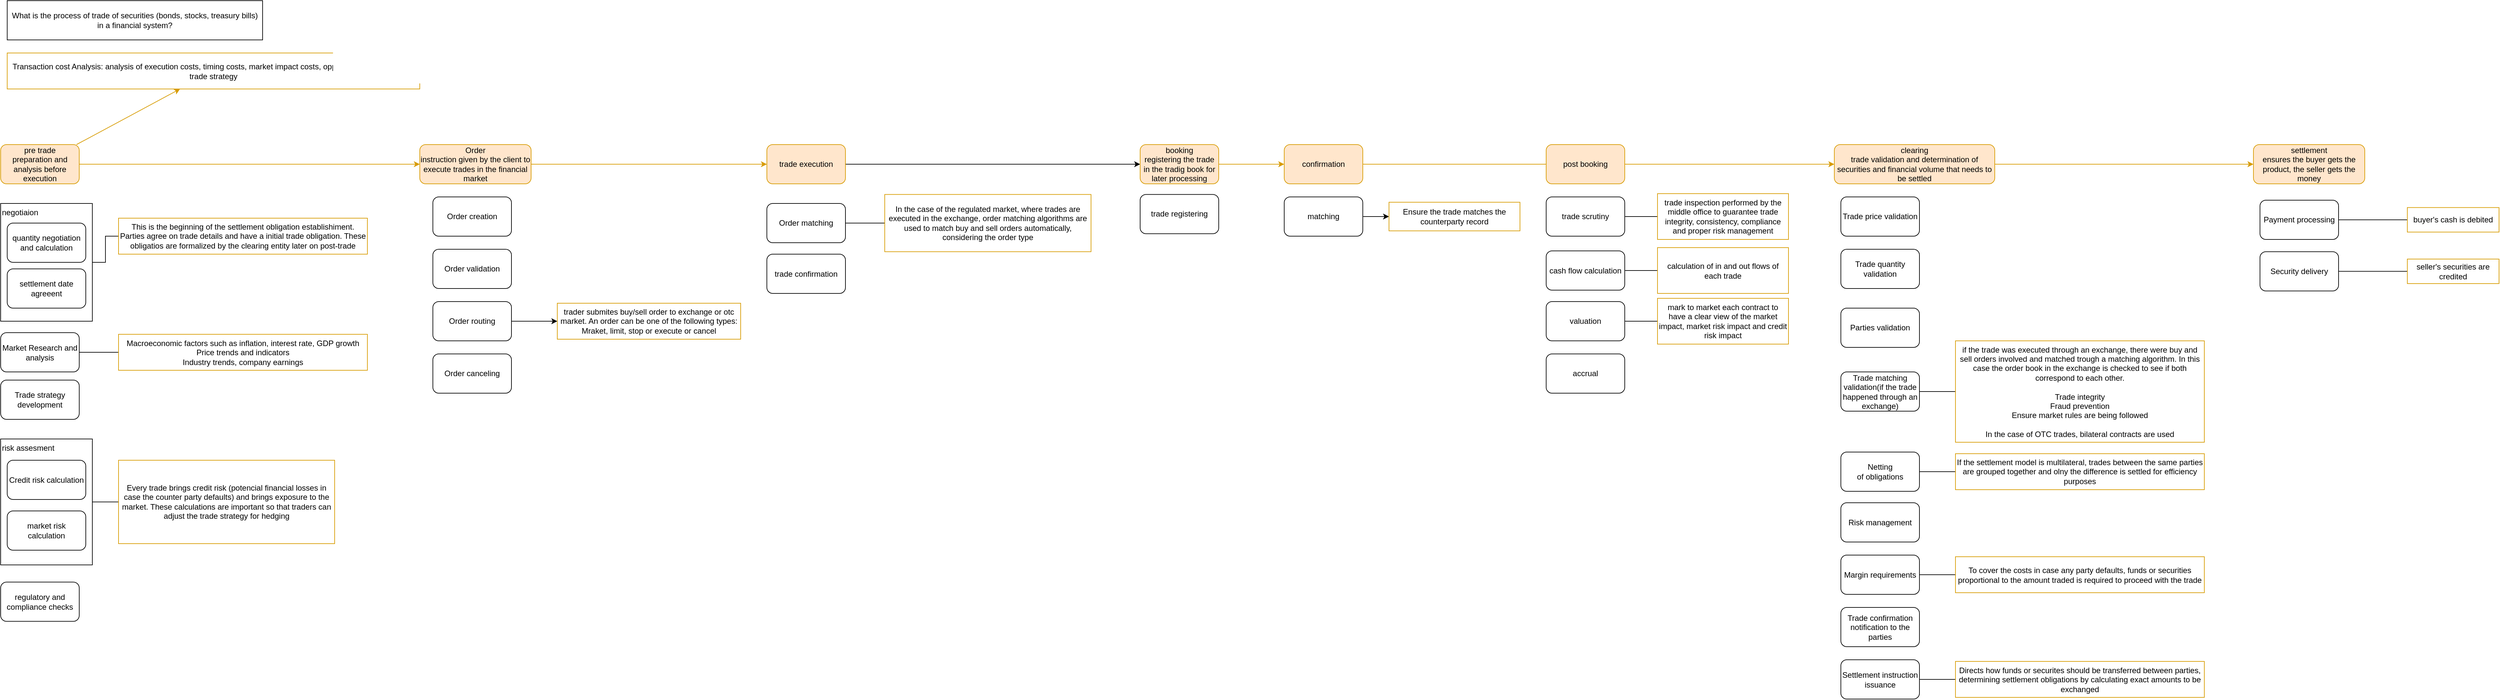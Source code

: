 <mxfile version="26.0.16" pages="5">
  <diagram name="regulated-market-trade-workflow" id="sY8mRoEGRzCLP8gTZ-oA">
    <mxGraphModel dx="5970" dy="3295" grid="1" gridSize="10" guides="1" tooltips="1" connect="1" arrows="1" fold="1" page="1" pageScale="1" pageWidth="850" pageHeight="1100" math="0" shadow="0">
      <root>
        <mxCell id="0" />
        <mxCell id="1" parent="0" />
        <mxCell id="SQWLTOSfCjaKpBRhQkIQ-19" style="edgeStyle=orthogonalEdgeStyle;rounded=0;orthogonalLoop=1;jettySize=auto;html=1;fillColor=#ffe6cc;strokeColor=#d79b00;" parent="1" source="SQWLTOSfCjaKpBRhQkIQ-1" target="wKs-RtY5d3qRZCri0VyZ-1" edge="1">
          <mxGeometry relative="1" as="geometry" />
        </mxCell>
        <mxCell id="-3gWDQ8er-pBLE5MIMMh-5" style="rounded=0;orthogonalLoop=1;jettySize=auto;html=1;fillColor=#ffe6cc;strokeColor=#d79b00;" parent="1" source="SQWLTOSfCjaKpBRhQkIQ-1" target="-3gWDQ8er-pBLE5MIMMh-4" edge="1">
          <mxGeometry relative="1" as="geometry" />
        </mxCell>
        <mxCell id="SQWLTOSfCjaKpBRhQkIQ-1" value="pre trade&lt;div&gt;preparation and analysis before execution&lt;/div&gt;" style="rounded=1;whiteSpace=wrap;html=1;fillColor=#ffe6cc;strokeColor=#d79b00;" parent="1" vertex="1">
          <mxGeometry x="10" y="270" width="120" height="60" as="geometry" />
        </mxCell>
        <mxCell id="7cmKzXecukZMat4Sxz_J-23" style="edgeStyle=orthogonalEdgeStyle;rounded=0;orthogonalLoop=1;jettySize=auto;html=1;" edge="1" parent="1" source="SQWLTOSfCjaKpBRhQkIQ-2" target="SQWLTOSfCjaKpBRhQkIQ-3">
          <mxGeometry relative="1" as="geometry" />
        </mxCell>
        <mxCell id="SQWLTOSfCjaKpBRhQkIQ-2" value="trade execution" style="rounded=1;whiteSpace=wrap;html=1;fillColor=#ffe6cc;strokeColor=#d79b00;" parent="1" vertex="1">
          <mxGeometry x="1180" y="270" width="120" height="60" as="geometry" />
        </mxCell>
        <mxCell id="SQWLTOSfCjaKpBRhQkIQ-21" style="edgeStyle=orthogonalEdgeStyle;rounded=0;orthogonalLoop=1;jettySize=auto;html=1;fillColor=#ffe6cc;strokeColor=#d79b00;" parent="1" source="SQWLTOSfCjaKpBRhQkIQ-3" target="SQWLTOSfCjaKpBRhQkIQ-4" edge="1">
          <mxGeometry relative="1" as="geometry" />
        </mxCell>
        <mxCell id="SQWLTOSfCjaKpBRhQkIQ-3" value="booking&lt;div&gt;registering the trade in the tradig book for later processing&lt;/div&gt;" style="rounded=1;whiteSpace=wrap;html=1;fillColor=#ffe6cc;strokeColor=#d79b00;" parent="1" vertex="1">
          <mxGeometry x="1750" y="270" width="120" height="60" as="geometry" />
        </mxCell>
        <mxCell id="SQWLTOSfCjaKpBRhQkIQ-22" style="edgeStyle=orthogonalEdgeStyle;rounded=0;orthogonalLoop=1;jettySize=auto;html=1;fillColor=#ffe6cc;strokeColor=#d79b00;" parent="1" source="SQWLTOSfCjaKpBRhQkIQ-4" edge="1">
          <mxGeometry relative="1" as="geometry">
            <mxPoint x="2390" y="300" as="targetPoint" />
          </mxGeometry>
        </mxCell>
        <mxCell id="SQWLTOSfCjaKpBRhQkIQ-4" value="confirmation" style="rounded=1;whiteSpace=wrap;html=1;fillColor=#ffe6cc;strokeColor=#d79b00;" parent="1" vertex="1">
          <mxGeometry x="1970" y="270" width="120" height="60" as="geometry" />
        </mxCell>
        <mxCell id="7cmKzXecukZMat4Sxz_J-29" style="edgeStyle=orthogonalEdgeStyle;rounded=0;orthogonalLoop=1;jettySize=auto;html=1;endArrow=none;startFill=0;" edge="1" parent="1" source="SQWLTOSfCjaKpBRhQkIQ-5" target="7cmKzXecukZMat4Sxz_J-28">
          <mxGeometry relative="1" as="geometry" />
        </mxCell>
        <mxCell id="SQWLTOSfCjaKpBRhQkIQ-5" value="cash flow calculation" style="rounded=1;whiteSpace=wrap;html=1;" parent="1" vertex="1">
          <mxGeometry x="2370" y="432.5" width="120" height="60" as="geometry" />
        </mxCell>
        <mxCell id="7cmKzXecukZMat4Sxz_J-27" style="edgeStyle=orthogonalEdgeStyle;rounded=0;orthogonalLoop=1;jettySize=auto;html=1;endArrow=none;startFill=0;" edge="1" parent="1" source="SQWLTOSfCjaKpBRhQkIQ-6" target="7cmKzXecukZMat4Sxz_J-26">
          <mxGeometry relative="1" as="geometry" />
        </mxCell>
        <mxCell id="SQWLTOSfCjaKpBRhQkIQ-6" value="valuation" style="rounded=1;whiteSpace=wrap;html=1;" parent="1" vertex="1">
          <mxGeometry x="2370" y="510" width="120" height="60" as="geometry" />
        </mxCell>
        <mxCell id="SQWLTOSfCjaKpBRhQkIQ-7" value="accrual" style="rounded=1;whiteSpace=wrap;html=1;" parent="1" vertex="1">
          <mxGeometry x="2370" y="590" width="120" height="60" as="geometry" />
        </mxCell>
        <mxCell id="SQWLTOSfCjaKpBRhQkIQ-24" style="edgeStyle=orthogonalEdgeStyle;rounded=0;orthogonalLoop=1;jettySize=auto;html=1;fillColor=#ffe6cc;strokeColor=#d79b00;" parent="1" source="SQWLTOSfCjaKpBRhQkIQ-8" target="SQWLTOSfCjaKpBRhQkIQ-9" edge="1">
          <mxGeometry relative="1" as="geometry">
            <mxPoint x="3380" y="300" as="targetPoint" />
          </mxGeometry>
        </mxCell>
        <mxCell id="SQWLTOSfCjaKpBRhQkIQ-8" value="clearing&lt;div&gt;trade validation and determination of securities and financial volume that needs to be settled&lt;/div&gt;" style="rounded=1;whiteSpace=wrap;html=1;fillColor=#ffe6cc;strokeColor=#d79b00;" parent="1" vertex="1">
          <mxGeometry x="2810" y="270" width="245" height="60" as="geometry" />
        </mxCell>
        <mxCell id="SQWLTOSfCjaKpBRhQkIQ-9" value="settlement&lt;div&gt;ensures the buyer gets the product, the seller gets the money&lt;/div&gt;" style="rounded=1;whiteSpace=wrap;html=1;fillColor=#ffe6cc;strokeColor=#d79b00;" parent="1" vertex="1">
          <mxGeometry x="3450" y="270" width="170" height="60" as="geometry" />
        </mxCell>
        <mxCell id="wKs-RtY5d3qRZCri0VyZ-7" style="edgeStyle=orthogonalEdgeStyle;rounded=0;orthogonalLoop=1;jettySize=auto;html=1;endArrow=none;startFill=0;" parent="1" source="SQWLTOSfCjaKpBRhQkIQ-10" target="wKs-RtY5d3qRZCri0VyZ-6" edge="1">
          <mxGeometry relative="1" as="geometry" />
        </mxCell>
        <mxCell id="SQWLTOSfCjaKpBRhQkIQ-10" value="risk assesment" style="rounded=0;whiteSpace=wrap;html=1;align=left;verticalAlign=top;" parent="1" vertex="1">
          <mxGeometry x="10" y="720" width="140" height="192.5" as="geometry" />
        </mxCell>
        <mxCell id="SQWLTOSfCjaKpBRhQkIQ-11" value="Credit risk calculation" style="rounded=1;whiteSpace=wrap;html=1;" parent="1" vertex="1">
          <mxGeometry x="20" y="752.5" width="120" height="60" as="geometry" />
        </mxCell>
        <mxCell id="GkCQzPKaeBIox6JI61MV-26" style="edgeStyle=orthogonalEdgeStyle;rounded=0;orthogonalLoop=1;jettySize=auto;html=1;endArrow=none;startFill=0;" parent="1" source="SQWLTOSfCjaKpBRhQkIQ-13" target="GkCQzPKaeBIox6JI61MV-25" edge="1">
          <mxGeometry relative="1" as="geometry" />
        </mxCell>
        <mxCell id="SQWLTOSfCjaKpBRhQkIQ-13" value="negotiaion" style="rounded=0;whiteSpace=wrap;html=1;align=left;verticalAlign=top;" parent="1" vertex="1">
          <mxGeometry x="10" y="360" width="140" height="180" as="geometry" />
        </mxCell>
        <mxCell id="7cmKzXecukZMat4Sxz_J-22" style="edgeStyle=orthogonalEdgeStyle;rounded=0;orthogonalLoop=1;jettySize=auto;html=1;" edge="1" parent="1" source="SQWLTOSfCjaKpBRhQkIQ-15" target="7cmKzXecukZMat4Sxz_J-21">
          <mxGeometry relative="1" as="geometry" />
        </mxCell>
        <mxCell id="SQWLTOSfCjaKpBRhQkIQ-15" value="matching" style="rounded=1;whiteSpace=wrap;html=1;" parent="1" vertex="1">
          <mxGeometry x="1970" y="350" width="120" height="60" as="geometry" />
        </mxCell>
        <mxCell id="SQWLTOSfCjaKpBRhQkIQ-23" style="edgeStyle=orthogonalEdgeStyle;rounded=0;orthogonalLoop=1;jettySize=auto;html=1;fillColor=#ffe6cc;strokeColor=#d79b00;" parent="1" source="SQWLTOSfCjaKpBRhQkIQ-17" target="SQWLTOSfCjaKpBRhQkIQ-8" edge="1">
          <mxGeometry relative="1" as="geometry" />
        </mxCell>
        <mxCell id="SQWLTOSfCjaKpBRhQkIQ-17" value="post booking" style="rounded=1;whiteSpace=wrap;html=1;fillColor=#ffe6cc;strokeColor=#d79b00;" parent="1" vertex="1">
          <mxGeometry x="2370" y="270" width="120" height="60" as="geometry" />
        </mxCell>
        <mxCell id="7cmKzXecukZMat4Sxz_J-25" style="edgeStyle=orthogonalEdgeStyle;rounded=0;orthogonalLoop=1;jettySize=auto;html=1;endArrow=none;startFill=0;" edge="1" parent="1" source="SQWLTOSfCjaKpBRhQkIQ-18" target="7cmKzXecukZMat4Sxz_J-24">
          <mxGeometry relative="1" as="geometry">
            <mxPoint x="2540" y="385" as="targetPoint" />
          </mxGeometry>
        </mxCell>
        <mxCell id="SQWLTOSfCjaKpBRhQkIQ-18" value="trade scrutiny" style="rounded=1;whiteSpace=wrap;html=1;" parent="1" vertex="1">
          <mxGeometry x="2370" y="350" width="120" height="60" as="geometry" />
        </mxCell>
        <mxCell id="GkCQzPKaeBIox6JI61MV-1" value="Trade price validation" style="rounded=1;whiteSpace=wrap;html=1;" parent="1" vertex="1">
          <mxGeometry x="2820" y="350" width="120" height="60" as="geometry" />
        </mxCell>
        <mxCell id="GkCQzPKaeBIox6JI61MV-2" value="Trade quantity validation" style="rounded=1;whiteSpace=wrap;html=1;" parent="1" vertex="1">
          <mxGeometry x="2820" y="430" width="120" height="60" as="geometry" />
        </mxCell>
        <mxCell id="GkCQzPKaeBIox6JI61MV-9" style="edgeStyle=orthogonalEdgeStyle;rounded=0;orthogonalLoop=1;jettySize=auto;html=1;endArrow=none;startFill=0;" parent="1" source="GkCQzPKaeBIox6JI61MV-3" target="GkCQzPKaeBIox6JI61MV-8" edge="1">
          <mxGeometry relative="1" as="geometry" />
        </mxCell>
        <mxCell id="GkCQzPKaeBIox6JI61MV-3" value="Trade matching validation(if the trade happened through an exchange)" style="rounded=1;whiteSpace=wrap;html=1;" parent="1" vertex="1">
          <mxGeometry x="2820" y="617.5" width="120" height="60" as="geometry" />
        </mxCell>
        <mxCell id="GkCQzPKaeBIox6JI61MV-7" style="edgeStyle=orthogonalEdgeStyle;rounded=0;orthogonalLoop=1;jettySize=auto;html=1;endArrow=none;startFill=0;" parent="1" source="GkCQzPKaeBIox6JI61MV-4" target="GkCQzPKaeBIox6JI61MV-6" edge="1">
          <mxGeometry relative="1" as="geometry" />
        </mxCell>
        <mxCell id="GkCQzPKaeBIox6JI61MV-4" value="Netting&lt;div&gt;of obligations&lt;/div&gt;" style="rounded=1;whiteSpace=wrap;html=1;" parent="1" vertex="1">
          <mxGeometry x="2820" y="740" width="120" height="60" as="geometry" />
        </mxCell>
        <mxCell id="GkCQzPKaeBIox6JI61MV-5" value="What is the process of trade of securities (bonds, stocks, treasury bills) in a financial system?" style="rounded=0;whiteSpace=wrap;html=1;" parent="1" vertex="1">
          <mxGeometry x="20" y="50" width="390" height="60" as="geometry" />
        </mxCell>
        <mxCell id="GkCQzPKaeBIox6JI61MV-6" value="If the settlement model is multilateral, trades between the same parties are grouped together and olny the difference is settled for efficiency purposes" style="rounded=0;whiteSpace=wrap;html=1;fillColor=none;strokeColor=#d79b00;" parent="1" vertex="1">
          <mxGeometry x="2995" y="742.5" width="380" height="55" as="geometry" />
        </mxCell>
        <mxCell id="GkCQzPKaeBIox6JI61MV-8" value="if the trade was executed through an exchange, there were buy and sell orders involved and matched trough a matching algorithm. In this case the order book in the exchange is checked to see if both correspond to each other.&lt;div&gt;&lt;br&gt;&lt;/div&gt;&lt;div&gt;Trade integrity&lt;/div&gt;&lt;div&gt;Fraud prevention&lt;/div&gt;&lt;div&gt;Ensure market rules are being followed&lt;/div&gt;&lt;div&gt;&lt;br&gt;&lt;/div&gt;&lt;div&gt;In the case of OTC trades, bilateral contracts are used&lt;/div&gt;" style="rounded=0;whiteSpace=wrap;html=1;fillColor=none;strokeColor=#d79b00;" parent="1" vertex="1">
          <mxGeometry x="2995" y="570" width="380" height="155" as="geometry" />
        </mxCell>
        <mxCell id="GkCQzPKaeBIox6JI61MV-10" value="Risk management" style="rounded=1;whiteSpace=wrap;html=1;" parent="1" vertex="1">
          <mxGeometry x="2820" y="817.5" width="120" height="60" as="geometry" />
        </mxCell>
        <mxCell id="GkCQzPKaeBIox6JI61MV-14" style="edgeStyle=orthogonalEdgeStyle;rounded=0;orthogonalLoop=1;jettySize=auto;html=1;endArrow=none;startFill=0;" parent="1" source="GkCQzPKaeBIox6JI61MV-11" target="GkCQzPKaeBIox6JI61MV-13" edge="1">
          <mxGeometry relative="1" as="geometry" />
        </mxCell>
        <mxCell id="GkCQzPKaeBIox6JI61MV-11" value="Margin requirements" style="rounded=1;whiteSpace=wrap;html=1;" parent="1" vertex="1">
          <mxGeometry x="2820" y="897.5" width="120" height="60" as="geometry" />
        </mxCell>
        <mxCell id="GkCQzPKaeBIox6JI61MV-12" value="Trade confirmation notification to the parties" style="rounded=1;whiteSpace=wrap;html=1;" parent="1" vertex="1">
          <mxGeometry x="2820" y="977.5" width="120" height="60" as="geometry" />
        </mxCell>
        <mxCell id="GkCQzPKaeBIox6JI61MV-13" value="To cover the costs in case any party defaults, funds or securities proportional to the amount traded is required to proceed with the trade" style="rounded=0;whiteSpace=wrap;html=1;fillColor=none;strokeColor=#d79b00;" parent="1" vertex="1">
          <mxGeometry x="2995" y="900" width="380" height="55" as="geometry" />
        </mxCell>
        <mxCell id="GkCQzPKaeBIox6JI61MV-19" style="edgeStyle=orthogonalEdgeStyle;rounded=0;orthogonalLoop=1;jettySize=auto;html=1;endArrow=none;startFill=0;" parent="1" source="GkCQzPKaeBIox6JI61MV-15" target="GkCQzPKaeBIox6JI61MV-18" edge="1">
          <mxGeometry relative="1" as="geometry" />
        </mxCell>
        <mxCell id="GkCQzPKaeBIox6JI61MV-15" value="Settlement instruction issuance" style="rounded=1;whiteSpace=wrap;html=1;" parent="1" vertex="1">
          <mxGeometry x="2820" y="1057.5" width="120" height="60" as="geometry" />
        </mxCell>
        <mxCell id="GkCQzPKaeBIox6JI61MV-16" value="Parties validation" style="rounded=1;whiteSpace=wrap;html=1;" parent="1" vertex="1">
          <mxGeometry x="2820" y="520" width="120" height="60" as="geometry" />
        </mxCell>
        <mxCell id="GkCQzPKaeBIox6JI61MV-18" value="Directs how funds or securites should be transferred between parties, determining settlement obligations by calculating exact amounts to be exchanged" style="rounded=0;whiteSpace=wrap;html=1;fillColor=none;strokeColor=#d79b00;" parent="1" vertex="1">
          <mxGeometry x="2995" y="1060" width="380" height="55" as="geometry" />
        </mxCell>
        <mxCell id="GkCQzPKaeBIox6JI61MV-22" value="quantity negotiation and calculation" style="rounded=1;whiteSpace=wrap;html=1;" parent="1" vertex="1">
          <mxGeometry x="20" y="390" width="120" height="60" as="geometry" />
        </mxCell>
        <mxCell id="GkCQzPKaeBIox6JI61MV-23" value="settlement date agreeent" style="rounded=1;whiteSpace=wrap;html=1;" parent="1" vertex="1">
          <mxGeometry x="20" y="460" width="120" height="60" as="geometry" />
        </mxCell>
        <mxCell id="GkCQzPKaeBIox6JI61MV-25" value="This is the beginning of the settlement obligation establishiment. Parties agree on trade details and have a initial trade obligation. These obligatios are formalized by the clearing entity later on post-trade" style="rounded=0;whiteSpace=wrap;html=1;fillColor=none;strokeColor=#d79b00;" parent="1" vertex="1">
          <mxGeometry x="190" y="382.5" width="380" height="55" as="geometry" />
        </mxCell>
        <mxCell id="9cL3kc_pPnMiD30VYn5v-2" style="edgeStyle=orthogonalEdgeStyle;rounded=0;orthogonalLoop=1;jettySize=auto;html=1;endArrow=none;startFill=0;" parent="1" source="GkCQzPKaeBIox6JI61MV-28" target="9cL3kc_pPnMiD30VYn5v-1" edge="1">
          <mxGeometry relative="1" as="geometry" />
        </mxCell>
        <mxCell id="GkCQzPKaeBIox6JI61MV-28" value="Order matching" style="rounded=1;whiteSpace=wrap;html=1;" parent="1" vertex="1">
          <mxGeometry x="1180" y="360" width="120" height="60" as="geometry" />
        </mxCell>
        <mxCell id="wKs-RtY5d3qRZCri0VyZ-11" style="edgeStyle=orthogonalEdgeStyle;rounded=0;orthogonalLoop=1;jettySize=auto;html=1;fillColor=#ffe6cc;strokeColor=#d79b00;" parent="1" source="wKs-RtY5d3qRZCri0VyZ-1" target="SQWLTOSfCjaKpBRhQkIQ-2" edge="1">
          <mxGeometry relative="1" as="geometry" />
        </mxCell>
        <mxCell id="wKs-RtY5d3qRZCri0VyZ-1" value="Order&lt;div&gt;instruction given by the client to execute trades in the financial market&lt;/div&gt;" style="rounded=1;whiteSpace=wrap;html=1;fillColor=#ffe6cc;strokeColor=#d79b00;" parent="1" vertex="1">
          <mxGeometry x="650" y="270" width="170" height="60" as="geometry" />
        </mxCell>
        <mxCell id="wKs-RtY5d3qRZCri0VyZ-3" value="trader submites buy/sell order to exchange or otc market. An order can be one of the following types: Mraket, limit, stop or execute or cancel" style="rounded=0;whiteSpace=wrap;html=1;fillColor=none;strokeColor=#d79b00;" parent="1" vertex="1">
          <mxGeometry x="860" y="512.5" width="280" height="55" as="geometry" />
        </mxCell>
        <mxCell id="wKs-RtY5d3qRZCri0VyZ-5" value="market risk calculation" style="rounded=1;whiteSpace=wrap;html=1;" parent="1" vertex="1">
          <mxGeometry x="20" y="830" width="120" height="60" as="geometry" />
        </mxCell>
        <mxCell id="wKs-RtY5d3qRZCri0VyZ-6" value="Every trade brings credit risk (potencial financial losses in case the counter party defaults) and brings exposure to the market. These calculations are important so that traders can adjust the trade strategy for hedging" style="rounded=0;whiteSpace=wrap;html=1;fillColor=none;strokeColor=#d79b00;" parent="1" vertex="1">
          <mxGeometry x="190" y="752.5" width="330" height="127.5" as="geometry" />
        </mxCell>
        <mxCell id="wKs-RtY5d3qRZCri0VyZ-9" value="Order creation" style="rounded=1;whiteSpace=wrap;html=1;" parent="1" vertex="1">
          <mxGeometry x="670" y="350" width="120" height="60" as="geometry" />
        </mxCell>
        <mxCell id="7cmKzXecukZMat4Sxz_J-16" style="edgeStyle=orthogonalEdgeStyle;rounded=0;orthogonalLoop=1;jettySize=auto;html=1;" edge="1" parent="1" source="wKs-RtY5d3qRZCri0VyZ-10" target="wKs-RtY5d3qRZCri0VyZ-3">
          <mxGeometry relative="1" as="geometry" />
        </mxCell>
        <mxCell id="wKs-RtY5d3qRZCri0VyZ-10" value="Order routing" style="rounded=1;whiteSpace=wrap;html=1;" parent="1" vertex="1">
          <mxGeometry x="670" y="510" width="120" height="60" as="geometry" />
        </mxCell>
        <mxCell id="wKs-RtY5d3qRZCri0VyZ-12" value="Order canceling" style="rounded=1;whiteSpace=wrap;html=1;" parent="1" vertex="1">
          <mxGeometry x="670" y="590" width="120" height="60" as="geometry" />
        </mxCell>
        <mxCell id="9cL3kc_pPnMiD30VYn5v-1" value="In the case of the regulated market, where trades are executed in the exchange, order matching algorithms are used to match buy and sell orders automatically, considering the order type" style="rounded=0;whiteSpace=wrap;html=1;fillColor=none;strokeColor=#d79b00;" parent="1" vertex="1">
          <mxGeometry x="1360" y="346.25" width="315" height="87.5" as="geometry" />
        </mxCell>
        <mxCell id="9cL3kc_pPnMiD30VYn5v-5" style="edgeStyle=orthogonalEdgeStyle;rounded=0;orthogonalLoop=1;jettySize=auto;html=1;endArrow=none;startFill=0;" parent="1" source="9cL3kc_pPnMiD30VYn5v-3" target="9cL3kc_pPnMiD30VYn5v-4" edge="1">
          <mxGeometry relative="1" as="geometry" />
        </mxCell>
        <mxCell id="9cL3kc_pPnMiD30VYn5v-3" value="Market Research and analysis" style="rounded=1;whiteSpace=wrap;html=1;" parent="1" vertex="1">
          <mxGeometry x="10" y="557.5" width="120" height="60" as="geometry" />
        </mxCell>
        <mxCell id="9cL3kc_pPnMiD30VYn5v-4" value="Macroeconomic factors such as inflation, interest rate, GDP growth&lt;div&gt;Price trends and indicators&lt;/div&gt;&lt;div&gt;Industry trends, company earnings&lt;/div&gt;" style="rounded=0;whiteSpace=wrap;html=1;fillColor=none;strokeColor=#d79b00;" parent="1" vertex="1">
          <mxGeometry x="190" y="560" width="380" height="55" as="geometry" />
        </mxCell>
        <mxCell id="9cL3kc_pPnMiD30VYn5v-6" value="Trade strategy development" style="rounded=1;whiteSpace=wrap;html=1;" parent="1" vertex="1">
          <mxGeometry x="10" y="630" width="120" height="60" as="geometry" />
        </mxCell>
        <mxCell id="-3gWDQ8er-pBLE5MIMMh-3" value="regulatory and compliance checks" style="rounded=1;whiteSpace=wrap;html=1;" parent="1" vertex="1">
          <mxGeometry x="10" y="938.75" width="120" height="60" as="geometry" />
        </mxCell>
        <mxCell id="-3gWDQ8er-pBLE5MIMMh-4" value="Transaction cost Analysis: analysis of execution costs, timing costs, market impact costs, opportunity costs to adjust trade strategy" style="rounded=0;whiteSpace=wrap;html=1;fillColor=none;strokeColor=#d79b00;" parent="1" vertex="1">
          <mxGeometry x="20" y="130" width="630" height="55" as="geometry" />
        </mxCell>
        <mxCell id="7cmKzXecukZMat4Sxz_J-15" value="Order validation" style="rounded=1;whiteSpace=wrap;html=1;" vertex="1" parent="1">
          <mxGeometry x="670" y="430" width="120" height="60" as="geometry" />
        </mxCell>
        <mxCell id="7cmKzXecukZMat4Sxz_J-17" value="trade confirmation" style="rounded=1;whiteSpace=wrap;html=1;" vertex="1" parent="1">
          <mxGeometry x="1180" y="437.5" width="120" height="60" as="geometry" />
        </mxCell>
        <mxCell id="7cmKzXecukZMat4Sxz_J-20" value="trade registering" style="rounded=1;whiteSpace=wrap;html=1;" vertex="1" parent="1">
          <mxGeometry x="1750" y="346.25" width="120" height="60" as="geometry" />
        </mxCell>
        <mxCell id="7cmKzXecukZMat4Sxz_J-21" value="Ensure the trade matches the counterparty record" style="rounded=0;whiteSpace=wrap;html=1;fillColor=none;strokeColor=#d79b00;" vertex="1" parent="1">
          <mxGeometry x="2130" y="358.13" width="200" height="43.75" as="geometry" />
        </mxCell>
        <mxCell id="7cmKzXecukZMat4Sxz_J-24" value="trade inspection performed by the middle office to guarantee trade integrity, consistency, compliance and proper risk management" style="rounded=0;whiteSpace=wrap;html=1;fillColor=none;strokeColor=#d79b00;" vertex="1" parent="1">
          <mxGeometry x="2540" y="345" width="200" height="70" as="geometry" />
        </mxCell>
        <mxCell id="7cmKzXecukZMat4Sxz_J-26" value="mark to market each contract to have a clear view of the market impact, market risk impact and credit risk impact" style="rounded=0;whiteSpace=wrap;html=1;fillColor=none;strokeColor=#d79b00;" vertex="1" parent="1">
          <mxGeometry x="2540" y="505" width="200" height="70" as="geometry" />
        </mxCell>
        <mxCell id="7cmKzXecukZMat4Sxz_J-28" value="calculation of in and out flows of each trade" style="rounded=0;whiteSpace=wrap;html=1;fillColor=none;strokeColor=#d79b00;" vertex="1" parent="1">
          <mxGeometry x="2540" y="427.5" width="200" height="70" as="geometry" />
        </mxCell>
        <mxCell id="7cmKzXecukZMat4Sxz_J-33" style="edgeStyle=orthogonalEdgeStyle;rounded=0;orthogonalLoop=1;jettySize=auto;html=1;endArrow=none;startFill=0;" edge="1" parent="1" source="7cmKzXecukZMat4Sxz_J-30" target="7cmKzXecukZMat4Sxz_J-32">
          <mxGeometry relative="1" as="geometry" />
        </mxCell>
        <mxCell id="7cmKzXecukZMat4Sxz_J-30" value="Payment processing" style="rounded=1;whiteSpace=wrap;html=1;" vertex="1" parent="1">
          <mxGeometry x="3460" y="355" width="120" height="60" as="geometry" />
        </mxCell>
        <mxCell id="7cmKzXecukZMat4Sxz_J-35" style="edgeStyle=orthogonalEdgeStyle;rounded=0;orthogonalLoop=1;jettySize=auto;html=1;endArrow=none;startFill=0;" edge="1" parent="1" source="7cmKzXecukZMat4Sxz_J-31" target="7cmKzXecukZMat4Sxz_J-34">
          <mxGeometry relative="1" as="geometry" />
        </mxCell>
        <mxCell id="7cmKzXecukZMat4Sxz_J-31" value="Security delivery" style="rounded=1;whiteSpace=wrap;html=1;" vertex="1" parent="1">
          <mxGeometry x="3460" y="433.75" width="120" height="60" as="geometry" />
        </mxCell>
        <mxCell id="7cmKzXecukZMat4Sxz_J-32" value="buyer&#39;s cash is debited" style="rounded=0;whiteSpace=wrap;html=1;fillColor=none;strokeColor=#d79b00;" vertex="1" parent="1">
          <mxGeometry x="3685" y="366.25" width="140" height="37.5" as="geometry" />
        </mxCell>
        <mxCell id="7cmKzXecukZMat4Sxz_J-34" value="seller&#39;s securities are credited" style="rounded=0;whiteSpace=wrap;html=1;fillColor=none;strokeColor=#d79b00;" vertex="1" parent="1">
          <mxGeometry x="3685" y="445" width="140" height="37.5" as="geometry" />
        </mxCell>
      </root>
    </mxGraphModel>
  </diagram>
  <diagram name="otc-market-trade" id="KElu4NDoZsQy-dYYdCPD">
    <mxGraphModel dx="4770" dy="3295" grid="1" gridSize="10" guides="1" tooltips="1" connect="1" arrows="1" fold="1" page="1" pageScale="1" pageWidth="850" pageHeight="1100" math="0" shadow="0">
      <root>
        <mxCell id="EYovlRskAOWRcEyNJaX5-0" />
        <mxCell id="EYovlRskAOWRcEyNJaX5-1" parent="EYovlRskAOWRcEyNJaX5-0" />
        <mxCell id="EYovlRskAOWRcEyNJaX5-2" style="edgeStyle=orthogonalEdgeStyle;rounded=0;orthogonalLoop=1;jettySize=auto;html=1;fillColor=#ffe6cc;strokeColor=#d79b00;" edge="1" parent="EYovlRskAOWRcEyNJaX5-1" source="EYovlRskAOWRcEyNJaX5-4" target="EYovlRskAOWRcEyNJaX5-6">
          <mxGeometry relative="1" as="geometry">
            <mxPoint x="610" y="300" as="targetPoint" />
          </mxGeometry>
        </mxCell>
        <mxCell id="EYovlRskAOWRcEyNJaX5-3" style="rounded=0;orthogonalLoop=1;jettySize=auto;html=1;fillColor=#ffe6cc;strokeColor=#d79b00;" edge="1" parent="EYovlRskAOWRcEyNJaX5-1" source="EYovlRskAOWRcEyNJaX5-4" target="EYovlRskAOWRcEyNJaX5-68">
          <mxGeometry relative="1" as="geometry" />
        </mxCell>
        <mxCell id="EYovlRskAOWRcEyNJaX5-4" value="pre trade&lt;div&gt;preparation and analysis before execution&lt;/div&gt;" style="rounded=1;whiteSpace=wrap;html=1;fillColor=#ffe6cc;strokeColor=#d79b00;" vertex="1" parent="EYovlRskAOWRcEyNJaX5-1">
          <mxGeometry x="10" y="270" width="120" height="60" as="geometry" />
        </mxCell>
        <mxCell id="EYovlRskAOWRcEyNJaX5-5" style="edgeStyle=orthogonalEdgeStyle;rounded=0;orthogonalLoop=1;jettySize=auto;html=1;fillColor=#ffe6cc;strokeColor=#d79b00;" edge="1" parent="EYovlRskAOWRcEyNJaX5-1" source="EYovlRskAOWRcEyNJaX5-6" target="EYovlRskAOWRcEyNJaX5-8">
          <mxGeometry relative="1" as="geometry" />
        </mxCell>
        <mxCell id="EYovlRskAOWRcEyNJaX5-6" value="trade execution" style="rounded=1;whiteSpace=wrap;html=1;fillColor=#ffe6cc;strokeColor=#d79b00;" vertex="1" parent="EYovlRskAOWRcEyNJaX5-1">
          <mxGeometry x="720" y="270" width="120" height="60" as="geometry" />
        </mxCell>
        <mxCell id="EYovlRskAOWRcEyNJaX5-7" style="edgeStyle=orthogonalEdgeStyle;rounded=0;orthogonalLoop=1;jettySize=auto;html=1;fillColor=#ffe6cc;strokeColor=#d79b00;" edge="1" parent="EYovlRskAOWRcEyNJaX5-1" source="EYovlRskAOWRcEyNJaX5-8" target="EYovlRskAOWRcEyNJaX5-27">
          <mxGeometry relative="1" as="geometry">
            <mxPoint x="1250" y="300" as="targetPoint" />
          </mxGeometry>
        </mxCell>
        <mxCell id="EYovlRskAOWRcEyNJaX5-8" value="booking&lt;div&gt;registering the trade in the tradig book for later processing&lt;/div&gt;" style="rounded=1;whiteSpace=wrap;html=1;fillColor=#ffe6cc;strokeColor=#d79b00;" vertex="1" parent="EYovlRskAOWRcEyNJaX5-1">
          <mxGeometry x="1020" y="270" width="120" height="60" as="geometry" />
        </mxCell>
        <mxCell id="EYovlRskAOWRcEyNJaX5-11" style="edgeStyle=orthogonalEdgeStyle;rounded=0;orthogonalLoop=1;jettySize=auto;html=1;endArrow=none;startFill=0;" edge="1" parent="EYovlRskAOWRcEyNJaX5-1" source="EYovlRskAOWRcEyNJaX5-12" target="EYovlRskAOWRcEyNJaX5-75">
          <mxGeometry relative="1" as="geometry" />
        </mxCell>
        <mxCell id="EYovlRskAOWRcEyNJaX5-12" value="cash flow calculation" style="rounded=1;whiteSpace=wrap;html=1;" vertex="1" parent="EYovlRskAOWRcEyNJaX5-1">
          <mxGeometry x="1250" y="442.5" width="120" height="60" as="geometry" />
        </mxCell>
        <mxCell id="EYovlRskAOWRcEyNJaX5-13" style="edgeStyle=orthogonalEdgeStyle;rounded=0;orthogonalLoop=1;jettySize=auto;html=1;endArrow=none;startFill=0;" edge="1" parent="EYovlRskAOWRcEyNJaX5-1" source="EYovlRskAOWRcEyNJaX5-14" target="EYovlRskAOWRcEyNJaX5-74">
          <mxGeometry relative="1" as="geometry" />
        </mxCell>
        <mxCell id="EYovlRskAOWRcEyNJaX5-14" value="valuation" style="rounded=1;whiteSpace=wrap;html=1;" vertex="1" parent="EYovlRskAOWRcEyNJaX5-1">
          <mxGeometry x="1250" y="520" width="120" height="60" as="geometry" />
        </mxCell>
        <mxCell id="EYovlRskAOWRcEyNJaX5-15" value="accrual" style="rounded=1;whiteSpace=wrap;html=1;" vertex="1" parent="EYovlRskAOWRcEyNJaX5-1">
          <mxGeometry x="1250" y="600" width="120" height="60" as="geometry" />
        </mxCell>
        <mxCell id="EYovlRskAOWRcEyNJaX5-16" style="edgeStyle=orthogonalEdgeStyle;rounded=0;orthogonalLoop=1;jettySize=auto;html=1;fillColor=#ffe6cc;strokeColor=#d79b00;" edge="1" parent="EYovlRskAOWRcEyNJaX5-1" source="EYovlRskAOWRcEyNJaX5-17" target="EYovlRskAOWRcEyNJaX5-18">
          <mxGeometry relative="1" as="geometry">
            <mxPoint x="2560" y="300" as="targetPoint" />
          </mxGeometry>
        </mxCell>
        <mxCell id="EYovlRskAOWRcEyNJaX5-17" value="clearing&lt;div&gt;trade validation and determination of securities and financial volume that needs to be settled - applicable only if the parties want to use clearing services&lt;/div&gt;" style="rounded=1;whiteSpace=wrap;html=1;fillColor=#ffe6cc;strokeColor=#d79b00;" vertex="1" parent="EYovlRskAOWRcEyNJaX5-1">
          <mxGeometry x="1970" y="265" width="245" height="70" as="geometry" />
        </mxCell>
        <mxCell id="EYovlRskAOWRcEyNJaX5-18" value="settlement&lt;div&gt;ensures the buyer gets the product, the seller gets the money&lt;/div&gt;" style="rounded=1;whiteSpace=wrap;html=1;fillColor=#ffe6cc;strokeColor=#d79b00;" vertex="1" parent="EYovlRskAOWRcEyNJaX5-1">
          <mxGeometry x="2630" y="270" width="170" height="60" as="geometry" />
        </mxCell>
        <mxCell id="EYovlRskAOWRcEyNJaX5-19" style="edgeStyle=orthogonalEdgeStyle;rounded=0;orthogonalLoop=1;jettySize=auto;html=1;endArrow=none;startFill=0;" edge="1" parent="EYovlRskAOWRcEyNJaX5-1" source="EYovlRskAOWRcEyNJaX5-20" target="EYovlRskAOWRcEyNJaX5-57">
          <mxGeometry relative="1" as="geometry" />
        </mxCell>
        <mxCell id="EYovlRskAOWRcEyNJaX5-20" value="risk assesment" style="rounded=0;whiteSpace=wrap;html=1;align=left;verticalAlign=top;" vertex="1" parent="EYovlRskAOWRcEyNJaX5-1">
          <mxGeometry x="10" y="720" width="140" height="192.5" as="geometry" />
        </mxCell>
        <mxCell id="EYovlRskAOWRcEyNJaX5-21" value="Credit risk calculation" style="rounded=1;whiteSpace=wrap;html=1;" vertex="1" parent="EYovlRskAOWRcEyNJaX5-1">
          <mxGeometry x="20" y="752.5" width="120" height="60" as="geometry" />
        </mxCell>
        <mxCell id="EYovlRskAOWRcEyNJaX5-22" style="edgeStyle=orthogonalEdgeStyle;rounded=0;orthogonalLoop=1;jettySize=auto;html=1;endArrow=none;startFill=0;" edge="1" parent="EYovlRskAOWRcEyNJaX5-1" source="EYovlRskAOWRcEyNJaX5-23" target="EYovlRskAOWRcEyNJaX5-50">
          <mxGeometry relative="1" as="geometry" />
        </mxCell>
        <mxCell id="EYovlRskAOWRcEyNJaX5-23" value="negotiaion" style="rounded=0;whiteSpace=wrap;html=1;align=left;verticalAlign=top;" vertex="1" parent="EYovlRskAOWRcEyNJaX5-1">
          <mxGeometry x="10" y="360" width="140" height="180" as="geometry" />
        </mxCell>
        <mxCell id="aR9YQsay40CGIQGWU9f8-5" style="edgeStyle=orthogonalEdgeStyle;rounded=0;orthogonalLoop=1;jettySize=auto;html=1;fillColor=#ffe6cc;strokeColor=#d79b00;" edge="1" parent="EYovlRskAOWRcEyNJaX5-1" source="EYovlRskAOWRcEyNJaX5-27" target="aR9YQsay40CGIQGWU9f8-2">
          <mxGeometry relative="1" as="geometry" />
        </mxCell>
        <mxCell id="EYovlRskAOWRcEyNJaX5-27" value="post booking" style="rounded=1;whiteSpace=wrap;html=1;fillColor=#ffe6cc;strokeColor=#d79b00;" vertex="1" parent="EYovlRskAOWRcEyNJaX5-1">
          <mxGeometry x="1250" y="270" width="120" height="60" as="geometry" />
        </mxCell>
        <mxCell id="EYovlRskAOWRcEyNJaX5-28" style="edgeStyle=orthogonalEdgeStyle;rounded=0;orthogonalLoop=1;jettySize=auto;html=1;endArrow=none;startFill=0;" edge="1" parent="EYovlRskAOWRcEyNJaX5-1" source="EYovlRskAOWRcEyNJaX5-29" target="EYovlRskAOWRcEyNJaX5-73">
          <mxGeometry relative="1" as="geometry">
            <mxPoint x="1420" y="395" as="targetPoint" />
          </mxGeometry>
        </mxCell>
        <mxCell id="EYovlRskAOWRcEyNJaX5-29" value="trade scrutiny" style="rounded=1;whiteSpace=wrap;html=1;" vertex="1" parent="EYovlRskAOWRcEyNJaX5-1">
          <mxGeometry x="1250" y="360" width="120" height="60" as="geometry" />
        </mxCell>
        <mxCell id="EYovlRskAOWRcEyNJaX5-30" value="Trade price validation" style="rounded=1;whiteSpace=wrap;html=1;" vertex="1" parent="EYovlRskAOWRcEyNJaX5-1">
          <mxGeometry x="2000" y="350" width="120" height="60" as="geometry" />
        </mxCell>
        <mxCell id="EYovlRskAOWRcEyNJaX5-31" value="Trade quantity validation" style="rounded=1;whiteSpace=wrap;html=1;" vertex="1" parent="EYovlRskAOWRcEyNJaX5-1">
          <mxGeometry x="2000" y="430" width="120" height="60" as="geometry" />
        </mxCell>
        <mxCell id="EYovlRskAOWRcEyNJaX5-32" style="edgeStyle=orthogonalEdgeStyle;rounded=0;orthogonalLoop=1;jettySize=auto;html=1;endArrow=none;startFill=0;" edge="1" parent="EYovlRskAOWRcEyNJaX5-1" source="EYovlRskAOWRcEyNJaX5-33" target="EYovlRskAOWRcEyNJaX5-38">
          <mxGeometry relative="1" as="geometry" />
        </mxCell>
        <mxCell id="EYovlRskAOWRcEyNJaX5-33" value="Trade matching validation(if the trade happened through an exchange)" style="rounded=1;whiteSpace=wrap;html=1;" vertex="1" parent="EYovlRskAOWRcEyNJaX5-1">
          <mxGeometry x="2000" y="617.5" width="120" height="60" as="geometry" />
        </mxCell>
        <mxCell id="EYovlRskAOWRcEyNJaX5-34" style="edgeStyle=orthogonalEdgeStyle;rounded=0;orthogonalLoop=1;jettySize=auto;html=1;endArrow=none;startFill=0;" edge="1" parent="EYovlRskAOWRcEyNJaX5-1" source="EYovlRskAOWRcEyNJaX5-35" target="EYovlRskAOWRcEyNJaX5-37">
          <mxGeometry relative="1" as="geometry" />
        </mxCell>
        <mxCell id="EYovlRskAOWRcEyNJaX5-35" value="Netting&lt;div&gt;of obligations&lt;/div&gt;" style="rounded=1;whiteSpace=wrap;html=1;" vertex="1" parent="EYovlRskAOWRcEyNJaX5-1">
          <mxGeometry x="2000" y="740" width="120" height="60" as="geometry" />
        </mxCell>
        <mxCell id="EYovlRskAOWRcEyNJaX5-36" value="What is the process of trade of securities (bonds, stocks, treasury bills) in a financial system?" style="rounded=0;whiteSpace=wrap;html=1;" vertex="1" parent="EYovlRskAOWRcEyNJaX5-1">
          <mxGeometry x="20" y="50" width="390" height="60" as="geometry" />
        </mxCell>
        <mxCell id="EYovlRskAOWRcEyNJaX5-37" value="If the settlement model is multilateral, trades between the same parties are grouped together and olny the difference is settled for efficiency purposes" style="rounded=0;whiteSpace=wrap;html=1;fillColor=none;strokeColor=#d79b00;" vertex="1" parent="EYovlRskAOWRcEyNJaX5-1">
          <mxGeometry x="2175" y="742.5" width="380" height="55" as="geometry" />
        </mxCell>
        <mxCell id="EYovlRskAOWRcEyNJaX5-38" value="if the trade was executed through an exchange, there were buy and sell orders involved and matched trough a matching algorithm. In this case the order book in the exchange is checked to see if both correspond to each other.&lt;div&gt;&lt;br&gt;&lt;/div&gt;&lt;div&gt;Trade integrity&lt;/div&gt;&lt;div&gt;Fraud prevention&lt;/div&gt;&lt;div&gt;Ensure market rules are being followed&lt;/div&gt;&lt;div&gt;&lt;br&gt;&lt;/div&gt;&lt;div&gt;In the case of OTC trades, bilateral contracts are used&lt;/div&gt;" style="rounded=0;whiteSpace=wrap;html=1;fillColor=none;strokeColor=#d79b00;" vertex="1" parent="EYovlRskAOWRcEyNJaX5-1">
          <mxGeometry x="2175" y="570" width="380" height="155" as="geometry" />
        </mxCell>
        <mxCell id="EYovlRskAOWRcEyNJaX5-39" value="Risk management" style="rounded=1;whiteSpace=wrap;html=1;" vertex="1" parent="EYovlRskAOWRcEyNJaX5-1">
          <mxGeometry x="2000" y="817.5" width="120" height="60" as="geometry" />
        </mxCell>
        <mxCell id="EYovlRskAOWRcEyNJaX5-40" style="edgeStyle=orthogonalEdgeStyle;rounded=0;orthogonalLoop=1;jettySize=auto;html=1;endArrow=none;startFill=0;" edge="1" parent="EYovlRskAOWRcEyNJaX5-1" source="EYovlRskAOWRcEyNJaX5-41" target="EYovlRskAOWRcEyNJaX5-43">
          <mxGeometry relative="1" as="geometry" />
        </mxCell>
        <mxCell id="EYovlRskAOWRcEyNJaX5-41" value="Margin requirements" style="rounded=1;whiteSpace=wrap;html=1;" vertex="1" parent="EYovlRskAOWRcEyNJaX5-1">
          <mxGeometry x="2000" y="897.5" width="120" height="60" as="geometry" />
        </mxCell>
        <mxCell id="EYovlRskAOWRcEyNJaX5-42" value="Trade confirmation notification to the parties" style="rounded=1;whiteSpace=wrap;html=1;" vertex="1" parent="EYovlRskAOWRcEyNJaX5-1">
          <mxGeometry x="2000" y="977.5" width="120" height="60" as="geometry" />
        </mxCell>
        <mxCell id="EYovlRskAOWRcEyNJaX5-43" value="To cover the costs in case any party defaults, funds or securities proportional to the amount traded is required to proceed with the trade" style="rounded=0;whiteSpace=wrap;html=1;fillColor=none;strokeColor=#d79b00;" vertex="1" parent="EYovlRskAOWRcEyNJaX5-1">
          <mxGeometry x="2175" y="900" width="380" height="55" as="geometry" />
        </mxCell>
        <mxCell id="EYovlRskAOWRcEyNJaX5-44" style="edgeStyle=orthogonalEdgeStyle;rounded=0;orthogonalLoop=1;jettySize=auto;html=1;endArrow=none;startFill=0;" edge="1" parent="EYovlRskAOWRcEyNJaX5-1" source="EYovlRskAOWRcEyNJaX5-45" target="EYovlRskAOWRcEyNJaX5-47">
          <mxGeometry relative="1" as="geometry" />
        </mxCell>
        <mxCell id="EYovlRskAOWRcEyNJaX5-45" value="Settlement instruction issuance" style="rounded=1;whiteSpace=wrap;html=1;" vertex="1" parent="EYovlRskAOWRcEyNJaX5-1">
          <mxGeometry x="2000" y="1057.5" width="120" height="60" as="geometry" />
        </mxCell>
        <mxCell id="EYovlRskAOWRcEyNJaX5-46" value="Parties validation" style="rounded=1;whiteSpace=wrap;html=1;" vertex="1" parent="EYovlRskAOWRcEyNJaX5-1">
          <mxGeometry x="2000" y="520" width="120" height="60" as="geometry" />
        </mxCell>
        <mxCell id="EYovlRskAOWRcEyNJaX5-47" value="Directs how funds or securites should be transferred between parties, determining settlement obligations by calculating exact amounts to be exchanged" style="rounded=0;whiteSpace=wrap;html=1;fillColor=none;strokeColor=#d79b00;" vertex="1" parent="EYovlRskAOWRcEyNJaX5-1">
          <mxGeometry x="2175" y="1060" width="380" height="55" as="geometry" />
        </mxCell>
        <mxCell id="EYovlRskAOWRcEyNJaX5-48" value="quantity negotiation and calculation" style="rounded=1;whiteSpace=wrap;html=1;" vertex="1" parent="EYovlRskAOWRcEyNJaX5-1">
          <mxGeometry x="20" y="390" width="120" height="60" as="geometry" />
        </mxCell>
        <mxCell id="EYovlRskAOWRcEyNJaX5-49" value="settlement date agreeent" style="rounded=1;whiteSpace=wrap;html=1;" vertex="1" parent="EYovlRskAOWRcEyNJaX5-1">
          <mxGeometry x="20" y="460" width="120" height="60" as="geometry" />
        </mxCell>
        <mxCell id="EYovlRskAOWRcEyNJaX5-50" value="This is the beginning of the settlement obligation establishiment. Parties agree on trade details and have a initial trade obligation. These obligatios are formalized by the clearing entity later on post-trade" style="rounded=0;whiteSpace=wrap;html=1;fillColor=none;strokeColor=#d79b00;" vertex="1" parent="EYovlRskAOWRcEyNJaX5-1">
          <mxGeometry x="190" y="382.5" width="380" height="55" as="geometry" />
        </mxCell>
        <mxCell id="EYovlRskAOWRcEyNJaX5-56" value="market risk calculation" style="rounded=1;whiteSpace=wrap;html=1;" vertex="1" parent="EYovlRskAOWRcEyNJaX5-1">
          <mxGeometry x="20" y="830" width="120" height="60" as="geometry" />
        </mxCell>
        <mxCell id="EYovlRskAOWRcEyNJaX5-57" value="Every trade brings credit risk (potencial financial losses in case the counter party defaults) and brings exposure to the market. These calculations are important so that traders can adjust the trade strategy for hedging" style="rounded=0;whiteSpace=wrap;html=1;fillColor=none;strokeColor=#d79b00;" vertex="1" parent="EYovlRskAOWRcEyNJaX5-1">
          <mxGeometry x="190" y="752.5" width="330" height="127.5" as="geometry" />
        </mxCell>
        <mxCell id="EYovlRskAOWRcEyNJaX5-63" style="edgeStyle=orthogonalEdgeStyle;rounded=0;orthogonalLoop=1;jettySize=auto;html=1;endArrow=none;startFill=0;" edge="1" parent="EYovlRskAOWRcEyNJaX5-1" source="EYovlRskAOWRcEyNJaX5-64" target="EYovlRskAOWRcEyNJaX5-65">
          <mxGeometry relative="1" as="geometry" />
        </mxCell>
        <mxCell id="EYovlRskAOWRcEyNJaX5-64" value="Market Research and analysis" style="rounded=1;whiteSpace=wrap;html=1;" vertex="1" parent="EYovlRskAOWRcEyNJaX5-1">
          <mxGeometry x="10" y="557.5" width="120" height="60" as="geometry" />
        </mxCell>
        <mxCell id="EYovlRskAOWRcEyNJaX5-65" value="Macroeconomic factors such as inflation, interest rate, GDP growth&lt;div&gt;Price trends and indicators&lt;/div&gt;&lt;div&gt;Industry trends, company earnings&lt;/div&gt;" style="rounded=0;whiteSpace=wrap;html=1;fillColor=none;strokeColor=#d79b00;" vertex="1" parent="EYovlRskAOWRcEyNJaX5-1">
          <mxGeometry x="190" y="560" width="380" height="55" as="geometry" />
        </mxCell>
        <mxCell id="EYovlRskAOWRcEyNJaX5-66" value="Trade strategy development" style="rounded=1;whiteSpace=wrap;html=1;" vertex="1" parent="EYovlRskAOWRcEyNJaX5-1">
          <mxGeometry x="10" y="630" width="120" height="60" as="geometry" />
        </mxCell>
        <mxCell id="EYovlRskAOWRcEyNJaX5-67" value="regulatory and compliance checks" style="rounded=1;whiteSpace=wrap;html=1;" vertex="1" parent="EYovlRskAOWRcEyNJaX5-1">
          <mxGeometry x="10" y="938.75" width="120" height="60" as="geometry" />
        </mxCell>
        <mxCell id="EYovlRskAOWRcEyNJaX5-68" value="Transaction cost Analysis: analysis of execution costs, timing costs, market impact costs, opportunity costs to adjust trade strategy" style="rounded=0;whiteSpace=wrap;html=1;fillColor=none;strokeColor=#d79b00;" vertex="1" parent="EYovlRskAOWRcEyNJaX5-1">
          <mxGeometry x="20" y="130" width="630" height="55" as="geometry" />
        </mxCell>
        <mxCell id="EYovlRskAOWRcEyNJaX5-70" value="trade confirmation" style="rounded=1;whiteSpace=wrap;html=1;" vertex="1" parent="EYovlRskAOWRcEyNJaX5-1">
          <mxGeometry x="720" y="520" width="120" height="60" as="geometry" />
        </mxCell>
        <mxCell id="EYovlRskAOWRcEyNJaX5-71" value="trade registering" style="rounded=1;whiteSpace=wrap;html=1;" vertex="1" parent="EYovlRskAOWRcEyNJaX5-1">
          <mxGeometry x="1020" y="346.25" width="120" height="60" as="geometry" />
        </mxCell>
        <mxCell id="EYovlRskAOWRcEyNJaX5-73" value="trade inspection performed by the middle office to guarantee trade integrity, consistency, compliance and proper risk management" style="rounded=0;whiteSpace=wrap;html=1;fillColor=none;strokeColor=#d79b00;" vertex="1" parent="EYovlRskAOWRcEyNJaX5-1">
          <mxGeometry x="1420" y="355" width="200" height="70" as="geometry" />
        </mxCell>
        <mxCell id="EYovlRskAOWRcEyNJaX5-74" value="mark to market each contract to have a clear view of the market impact, market risk impact and credit risk impact" style="rounded=0;whiteSpace=wrap;html=1;fillColor=none;strokeColor=#d79b00;" vertex="1" parent="EYovlRskAOWRcEyNJaX5-1">
          <mxGeometry x="1420" y="515" width="200" height="70" as="geometry" />
        </mxCell>
        <mxCell id="EYovlRskAOWRcEyNJaX5-75" value="calculation of in and out flows of each trade" style="rounded=0;whiteSpace=wrap;html=1;fillColor=none;strokeColor=#d79b00;" vertex="1" parent="EYovlRskAOWRcEyNJaX5-1">
          <mxGeometry x="1420" y="437.5" width="200" height="70" as="geometry" />
        </mxCell>
        <mxCell id="EYovlRskAOWRcEyNJaX5-76" style="edgeStyle=orthogonalEdgeStyle;rounded=0;orthogonalLoop=1;jettySize=auto;html=1;endArrow=none;startFill=0;" edge="1" parent="EYovlRskAOWRcEyNJaX5-1" source="EYovlRskAOWRcEyNJaX5-77" target="EYovlRskAOWRcEyNJaX5-80">
          <mxGeometry relative="1" as="geometry" />
        </mxCell>
        <mxCell id="EYovlRskAOWRcEyNJaX5-77" value="Payment processing" style="rounded=1;whiteSpace=wrap;html=1;" vertex="1" parent="EYovlRskAOWRcEyNJaX5-1">
          <mxGeometry x="2640" y="355" width="120" height="60" as="geometry" />
        </mxCell>
        <mxCell id="EYovlRskAOWRcEyNJaX5-78" style="edgeStyle=orthogonalEdgeStyle;rounded=0;orthogonalLoop=1;jettySize=auto;html=1;endArrow=none;startFill=0;" edge="1" parent="EYovlRskAOWRcEyNJaX5-1" source="EYovlRskAOWRcEyNJaX5-79" target="EYovlRskAOWRcEyNJaX5-81">
          <mxGeometry relative="1" as="geometry" />
        </mxCell>
        <mxCell id="EYovlRskAOWRcEyNJaX5-79" value="Security delivery" style="rounded=1;whiteSpace=wrap;html=1;" vertex="1" parent="EYovlRskAOWRcEyNJaX5-1">
          <mxGeometry x="2640" y="433.75" width="120" height="60" as="geometry" />
        </mxCell>
        <mxCell id="EYovlRskAOWRcEyNJaX5-80" value="buyer&#39;s cash is debited" style="rounded=0;whiteSpace=wrap;html=1;fillColor=none;strokeColor=#d79b00;" vertex="1" parent="EYovlRskAOWRcEyNJaX5-1">
          <mxGeometry x="2865" y="366.25" width="140" height="37.5" as="geometry" />
        </mxCell>
        <mxCell id="EYovlRskAOWRcEyNJaX5-81" value="seller&#39;s securities are credited" style="rounded=0;whiteSpace=wrap;html=1;fillColor=none;strokeColor=#d79b00;" vertex="1" parent="EYovlRskAOWRcEyNJaX5-1">
          <mxGeometry x="2865" y="445" width="140" height="37.5" as="geometry" />
        </mxCell>
        <mxCell id="uT37glW9xygT9FB3PI60-2" value="There is no centralized matching and execution, trades are realized through bilateral contracts.&lt;div&gt;Since the trades depends on the agreement between buyer and seller, there is no algorithmic matching. This must happen manually&lt;/div&gt;" style="rounded=0;whiteSpace=wrap;html=1;fillColor=none;strokeColor=#d79b00;" vertex="1" parent="EYovlRskAOWRcEyNJaX5-1">
          <mxGeometry x="700" y="122.5" width="630" height="70" as="geometry" />
        </mxCell>
        <mxCell id="uT37glW9xygT9FB3PI60-3" value="Counterparty identification" style="rounded=1;whiteSpace=wrap;html=1;" vertex="1" parent="EYovlRskAOWRcEyNJaX5-1">
          <mxGeometry x="720" y="360" width="120" height="60" as="geometry" />
        </mxCell>
        <mxCell id="aR9YQsay40CGIQGWU9f8-0" value="Negotiation" style="rounded=1;whiteSpace=wrap;html=1;" vertex="1" parent="EYovlRskAOWRcEyNJaX5-1">
          <mxGeometry x="720" y="433.75" width="120" height="60" as="geometry" />
        </mxCell>
        <mxCell id="aR9YQsay40CGIQGWU9f8-6" style="edgeStyle=orthogonalEdgeStyle;rounded=0;orthogonalLoop=1;jettySize=auto;html=1;fillColor=#ffe6cc;strokeColor=#d79b00;" edge="1" parent="EYovlRskAOWRcEyNJaX5-1" source="aR9YQsay40CGIQGWU9f8-2" target="EYovlRskAOWRcEyNJaX5-17">
          <mxGeometry relative="1" as="geometry" />
        </mxCell>
        <mxCell id="aR9YQsay40CGIQGWU9f8-2" value="Validation,&lt;div&gt;since we are talking about bilateral contracts. Must be performed by both parties&lt;/div&gt;" style="rounded=1;whiteSpace=wrap;html=1;fillColor=#ffe6cc;strokeColor=#d79b00;" vertex="1" parent="EYovlRskAOWRcEyNJaX5-1">
          <mxGeometry x="1680" y="260" width="150" height="80" as="geometry" />
        </mxCell>
        <mxCell id="aR9YQsay40CGIQGWU9f8-3" value="Trade validation" style="rounded=1;whiteSpace=wrap;html=1;" vertex="1" parent="EYovlRskAOWRcEyNJaX5-1">
          <mxGeometry x="1695" y="362.5" width="120" height="60" as="geometry" />
        </mxCell>
        <mxCell id="aR9YQsay40CGIQGWU9f8-4" value="Contract validation" style="rounded=1;whiteSpace=wrap;html=1;" vertex="1" parent="EYovlRskAOWRcEyNJaX5-1">
          <mxGeometry x="1695" y="455" width="120" height="60" as="geometry" />
        </mxCell>
      </root>
    </mxGraphModel>
  </diagram>
  <diagram id="VhL3lrQjmYWWSdV-l3zu" name="Page-2">
    <mxGraphModel dx="3180" dy="2197" grid="1" gridSize="10" guides="1" tooltips="1" connect="1" arrows="1" fold="1" page="1" pageScale="1" pageWidth="850" pageHeight="1100" math="0" shadow="0">
      <root>
        <mxCell id="0" />
        <mxCell id="1" parent="0" />
        <mxCell id="UwxaRvs6EWpNeF0hCWDx-10" style="edgeStyle=orthogonalEdgeStyle;rounded=0;orthogonalLoop=1;jettySize=auto;html=1;" parent="1" source="UwxaRvs6EWpNeF0hCWDx-1" target="UwxaRvs6EWpNeF0hCWDx-2" edge="1">
          <mxGeometry relative="1" as="geometry" />
        </mxCell>
        <mxCell id="UwxaRvs6EWpNeF0hCWDx-1" value="&lt;div&gt;Order placement&lt;/div&gt;" style="rounded=1;whiteSpace=wrap;html=1;" parent="1" vertex="1">
          <mxGeometry x="70" y="200" width="120" height="60" as="geometry" />
        </mxCell>
        <mxCell id="UwxaRvs6EWpNeF0hCWDx-11" style="edgeStyle=orthogonalEdgeStyle;rounded=0;orthogonalLoop=1;jettySize=auto;html=1;" parent="1" source="UwxaRvs6EWpNeF0hCWDx-2" target="UwxaRvs6EWpNeF0hCWDx-3" edge="1">
          <mxGeometry relative="1" as="geometry" />
        </mxCell>
        <mxCell id="UwxaRvs6EWpNeF0hCWDx-2" value="Order routing" style="rounded=1;whiteSpace=wrap;html=1;" parent="1" vertex="1">
          <mxGeometry x="255" y="200" width="120" height="60" as="geometry" />
        </mxCell>
        <mxCell id="UwxaRvs6EWpNeF0hCWDx-17" style="edgeStyle=orthogonalEdgeStyle;rounded=0;orthogonalLoop=1;jettySize=auto;html=1;" parent="1" source="UwxaRvs6EWpNeF0hCWDx-3" target="UwxaRvs6EWpNeF0hCWDx-16" edge="1">
          <mxGeometry relative="1" as="geometry" />
        </mxCell>
        <mxCell id="UwxaRvs6EWpNeF0hCWDx-3" value="Order matching" style="rounded=1;whiteSpace=wrap;html=1;" parent="1" vertex="1">
          <mxGeometry x="450" y="200" width="120" height="60" as="geometry" />
        </mxCell>
        <mxCell id="UwxaRvs6EWpNeF0hCWDx-5" value="investor" style="rounded=1;whiteSpace=wrap;html=1;" parent="1" vertex="1">
          <mxGeometry x="70" y="120" width="120" height="60" as="geometry" />
        </mxCell>
        <mxCell id="UwxaRvs6EWpNeF0hCWDx-6" value="indermediary&lt;div&gt;(broker, bank, investment firm)&lt;/div&gt;" style="rounded=1;whiteSpace=wrap;html=1;" parent="1" vertex="1">
          <mxGeometry x="255" y="120" width="120" height="60" as="geometry" />
        </mxCell>
        <mxCell id="UwxaRvs6EWpNeF0hCWDx-7" value="trading venue&lt;div&gt;(stock exchange, otc market, dark pool)&lt;/div&gt;" style="rounded=1;whiteSpace=wrap;html=1;" parent="1" vertex="1">
          <mxGeometry x="450" y="120" width="300" height="60" as="geometry" />
        </mxCell>
        <mxCell id="UwxaRvs6EWpNeF0hCWDx-13" value="middle office" style="rounded=1;whiteSpace=wrap;html=1;" parent="1" vertex="1">
          <mxGeometry x="820" y="50" width="1070" height="20" as="geometry" />
        </mxCell>
        <mxCell id="UwxaRvs6EWpNeF0hCWDx-14" value="trade confirmation" style="rounded=1;whiteSpace=wrap;html=1;" parent="1" vertex="1">
          <mxGeometry x="820" y="80" width="470" height="20" as="geometry" />
        </mxCell>
        <mxCell id="UwxaRvs6EWpNeF0hCWDx-22" style="edgeStyle=orthogonalEdgeStyle;rounded=0;orthogonalLoop=1;jettySize=auto;html=1;" parent="1" source="UwxaRvs6EWpNeF0hCWDx-15" target="UwxaRvs6EWpNeF0hCWDx-21" edge="1">
          <mxGeometry relative="1" as="geometry" />
        </mxCell>
        <mxCell id="UwxaRvs6EWpNeF0hCWDx-29" style="edgeStyle=orthogonalEdgeStyle;rounded=0;orthogonalLoop=1;jettySize=auto;html=1;" parent="1" source="UwxaRvs6EWpNeF0hCWDx-15" target="UwxaRvs6EWpNeF0hCWDx-26" edge="1">
          <mxGeometry relative="1" as="geometry">
            <Array as="points">
              <mxPoint x="880" y="300" />
              <mxPoint x="1230" y="300" />
            </Array>
          </mxGeometry>
        </mxCell>
        <mxCell id="UwxaRvs6EWpNeF0hCWDx-15" value="Trade confirmation" style="rounded=1;whiteSpace=wrap;html=1;" parent="1" vertex="1">
          <mxGeometry x="820" y="200" width="120" height="60" as="geometry" />
        </mxCell>
        <mxCell id="UwxaRvs6EWpNeF0hCWDx-19" style="edgeStyle=orthogonalEdgeStyle;rounded=0;orthogonalLoop=1;jettySize=auto;html=1;" parent="1" source="UwxaRvs6EWpNeF0hCWDx-16" target="UwxaRvs6EWpNeF0hCWDx-15" edge="1">
          <mxGeometry relative="1" as="geometry" />
        </mxCell>
        <mxCell id="UwxaRvs6EWpNeF0hCWDx-16" value="trade execution" style="rounded=1;whiteSpace=wrap;html=1;" parent="1" vertex="1">
          <mxGeometry x="630" y="200" width="120" height="60" as="geometry" />
        </mxCell>
        <mxCell id="UwxaRvs6EWpNeF0hCWDx-18" value="intermediary" style="rounded=1;whiteSpace=wrap;html=1;" parent="1" vertex="1">
          <mxGeometry x="820" y="120" width="120" height="60" as="geometry" />
        </mxCell>
        <mxCell id="UwxaRvs6EWpNeF0hCWDx-21" value="Trade confirmation" style="rounded=1;whiteSpace=wrap;html=1;" parent="1" vertex="1">
          <mxGeometry x="1000" y="200" width="120" height="60" as="geometry" />
        </mxCell>
        <mxCell id="UwxaRvs6EWpNeF0hCWDx-23" value="investor" style="rounded=1;whiteSpace=wrap;html=1;" parent="1" vertex="1">
          <mxGeometry x="1000" y="120" width="120" height="60" as="geometry" />
        </mxCell>
        <mxCell id="UwxaRvs6EWpNeF0hCWDx-24" value="clearinghouse" style="rounded=1;whiteSpace=wrap;html=1;" parent="1" vertex="1">
          <mxGeometry x="1170" y="120" width="720" height="60" as="geometry" />
        </mxCell>
        <mxCell id="UwxaRvs6EWpNeF0hCWDx-35" style="edgeStyle=orthogonalEdgeStyle;rounded=0;orthogonalLoop=1;jettySize=auto;html=1;" parent="1" source="UwxaRvs6EWpNeF0hCWDx-26" target="UwxaRvs6EWpNeF0hCWDx-31" edge="1">
          <mxGeometry relative="1" as="geometry" />
        </mxCell>
        <mxCell id="UwxaRvs6EWpNeF0hCWDx-26" value="Trade details" style="rounded=1;whiteSpace=wrap;html=1;" parent="1" vertex="1">
          <mxGeometry x="1170" y="200" width="120" height="60" as="geometry" />
        </mxCell>
        <mxCell id="UwxaRvs6EWpNeF0hCWDx-27" value="trade execution" style="rounded=1;whiteSpace=wrap;html=1;" parent="1" vertex="1">
          <mxGeometry x="70" y="80" width="680" height="20" as="geometry" />
        </mxCell>
        <mxCell id="UwxaRvs6EWpNeF0hCWDx-28" value="front office" style="rounded=1;whiteSpace=wrap;html=1;" parent="1" vertex="1">
          <mxGeometry x="70" y="50" width="680" height="20" as="geometry" />
        </mxCell>
        <mxCell id="UwxaRvs6EWpNeF0hCWDx-30" value="trade clearing" style="rounded=1;whiteSpace=wrap;html=1;" parent="1" vertex="1">
          <mxGeometry x="1320" y="80" width="570" height="20" as="geometry" />
        </mxCell>
        <mxCell id="UwxaRvs6EWpNeF0hCWDx-36" style="edgeStyle=orthogonalEdgeStyle;rounded=0;orthogonalLoop=1;jettySize=auto;html=1;" parent="1" source="UwxaRvs6EWpNeF0hCWDx-31" target="UwxaRvs6EWpNeF0hCWDx-32" edge="1">
          <mxGeometry relative="1" as="geometry" />
        </mxCell>
        <mxCell id="UwxaRvs6EWpNeF0hCWDx-31" value="Risk checks" style="rounded=1;whiteSpace=wrap;html=1;" parent="1" vertex="1">
          <mxGeometry x="1330" y="200" width="120" height="60" as="geometry" />
        </mxCell>
        <mxCell id="UwxaRvs6EWpNeF0hCWDx-37" style="edgeStyle=orthogonalEdgeStyle;rounded=0;orthogonalLoop=1;jettySize=auto;html=1;" parent="1" source="UwxaRvs6EWpNeF0hCWDx-32" target="UwxaRvs6EWpNeF0hCWDx-33" edge="1">
          <mxGeometry relative="1" as="geometry" />
        </mxCell>
        <mxCell id="UwxaRvs6EWpNeF0hCWDx-32" value="Leg creation" style="rounded=1;whiteSpace=wrap;html=1;" parent="1" vertex="1">
          <mxGeometry x="1480" y="200" width="120" height="60" as="geometry" />
        </mxCell>
        <mxCell id="UwxaRvs6EWpNeF0hCWDx-38" style="edgeStyle=orthogonalEdgeStyle;rounded=0;orthogonalLoop=1;jettySize=auto;html=1;" parent="1" source="UwxaRvs6EWpNeF0hCWDx-33" target="UwxaRvs6EWpNeF0hCWDx-34" edge="1">
          <mxGeometry relative="1" as="geometry" />
        </mxCell>
        <mxCell id="UwxaRvs6EWpNeF0hCWDx-33" value="Netting transactions" style="rounded=1;whiteSpace=wrap;html=1;" parent="1" vertex="1">
          <mxGeometry x="1630" y="200" width="120" height="60" as="geometry" />
        </mxCell>
        <mxCell id="jCzyI_CocnafIDnWyVjm-10" style="edgeStyle=orthogonalEdgeStyle;rounded=0;orthogonalLoop=1;jettySize=auto;html=1;" edge="1" parent="1" source="UwxaRvs6EWpNeF0hCWDx-34" target="jCzyI_CocnafIDnWyVjm-3">
          <mxGeometry relative="1" as="geometry" />
        </mxCell>
        <mxCell id="UwxaRvs6EWpNeF0hCWDx-34" value="Settlement Obligations determination" style="rounded=1;whiteSpace=wrap;html=1;" parent="1" vertex="1">
          <mxGeometry x="1780" y="200" width="120" height="60" as="geometry" />
        </mxCell>
        <mxCell id="UwxaRvs6EWpNeF0hCWDx-39" value="Settlement Obligations report" style="rounded=1;whiteSpace=wrap;html=1;" parent="1" vertex="1">
          <mxGeometry x="2250" y="200" width="120" height="60" as="geometry" />
        </mxCell>
        <mxCell id="UwxaRvs6EWpNeF0hCWDx-40" value="Custodian/broker" style="rounded=1;whiteSpace=wrap;html=1;" parent="1" vertex="1">
          <mxGeometry x="1940" y="120" width="430" height="60" as="geometry" />
        </mxCell>
        <mxCell id="jCzyI_CocnafIDnWyVjm-1" value="backoffice" style="rounded=1;whiteSpace=wrap;html=1;" vertex="1" parent="1">
          <mxGeometry x="1940" y="50" width="430" height="20" as="geometry" />
        </mxCell>
        <mxCell id="jCzyI_CocnafIDnWyVjm-2" value="trade settlement" style="rounded=1;whiteSpace=wrap;html=1;" vertex="1" parent="1">
          <mxGeometry x="1940" y="80" width="430" height="20" as="geometry" />
        </mxCell>
        <mxCell id="jCzyI_CocnafIDnWyVjm-8" style="edgeStyle=orthogonalEdgeStyle;rounded=0;orthogonalLoop=1;jettySize=auto;html=1;" edge="1" parent="1" source="jCzyI_CocnafIDnWyVjm-3" target="jCzyI_CocnafIDnWyVjm-4">
          <mxGeometry relative="1" as="geometry" />
        </mxCell>
        <mxCell id="jCzyI_CocnafIDnWyVjm-3" value="Payment processing" style="rounded=1;whiteSpace=wrap;html=1;" vertex="1" parent="1">
          <mxGeometry x="1950" y="200" width="120" height="60" as="geometry" />
        </mxCell>
        <mxCell id="jCzyI_CocnafIDnWyVjm-11" style="edgeStyle=orthogonalEdgeStyle;rounded=0;orthogonalLoop=1;jettySize=auto;html=1;" edge="1" parent="1" source="jCzyI_CocnafIDnWyVjm-4" target="UwxaRvs6EWpNeF0hCWDx-39">
          <mxGeometry relative="1" as="geometry" />
        </mxCell>
        <mxCell id="jCzyI_CocnafIDnWyVjm-4" value="Security delivery" style="rounded=1;whiteSpace=wrap;html=1;" vertex="1" parent="1">
          <mxGeometry x="2100" y="200" width="120" height="60" as="geometry" />
        </mxCell>
      </root>
    </mxGraphModel>
  </diagram>
  <diagram id="CfvD7zp03amqjf-tBKac" name="regulated-secondary-market">
    <mxGraphModel dx="3238" dy="2418" grid="1" gridSize="10" guides="1" tooltips="1" connect="1" arrows="1" fold="1" page="1" pageScale="1" pageWidth="850" pageHeight="1100" math="0" shadow="0">
      <root>
        <mxCell id="0" />
        <mxCell id="1" parent="0" />
        <mxCell id="fSx5OAoCMaREUgOYRNBX-10" value="Private, semi-public or public entities" style="rounded=0;whiteSpace=wrap;html=1;align=left;verticalAlign=top;" parent="1" vertex="1">
          <mxGeometry x="540" y="47.5" width="830" height="602.5" as="geometry" />
        </mxCell>
        <mxCell id="fSx5OAoCMaREUgOYRNBX-12" style="rounded=0;orthogonalLoop=1;jettySize=auto;html=1;fillColor=#ffe6cc;strokeColor=#d79b00;" parent="1" source="fSx5OAoCMaREUgOYRNBX-9" target="fSx5OAoCMaREUgOYRNBX-11" edge="1">
          <mxGeometry relative="1" as="geometry" />
        </mxCell>
        <mxCell id="fSx5OAoCMaREUgOYRNBX-9" value="settlement process" style="rounded=0;whiteSpace=wrap;html=1;align=left;verticalAlign=top;" parent="1" vertex="1">
          <mxGeometry x="211" y="320" width="1139" height="300" as="geometry" />
        </mxCell>
        <mxCell id="sSh7pslCO_qe0BCRuW1R-48" style="edgeStyle=orthogonalEdgeStyle;rounded=0;orthogonalLoop=1;jettySize=auto;html=1;" parent="1" source="sSh7pslCO_qe0BCRuW1R-24" target="sSh7pslCO_qe0BCRuW1R-26" edge="1">
          <mxGeometry relative="1" as="geometry">
            <Array as="points">
              <mxPoint x="540" y="410" />
              <mxPoint x="540" y="410" />
            </Array>
          </mxGeometry>
        </mxCell>
        <mxCell id="sSh7pslCO_qe0BCRuW1R-49" value="sends settlement obligations" style="edgeLabel;html=1;align=center;verticalAlign=middle;resizable=0;points=[];" parent="sSh7pslCO_qe0BCRuW1R-48" vertex="1" connectable="0">
          <mxGeometry x="-0.02" y="-2" relative="1" as="geometry">
            <mxPoint y="-18" as="offset" />
          </mxGeometry>
        </mxCell>
        <mxCell id="sSh7pslCO_qe0BCRuW1R-52" style="edgeStyle=orthogonalEdgeStyle;rounded=0;orthogonalLoop=1;jettySize=auto;html=1;" parent="1" source="sSh7pslCO_qe0BCRuW1R-24" target="sSh7pslCO_qe0BCRuW1R-25" edge="1">
          <mxGeometry relative="1" as="geometry">
            <Array as="points">
              <mxPoint x="820" y="475" />
              <mxPoint x="820" y="475" />
            </Array>
          </mxGeometry>
        </mxCell>
        <mxCell id="sSh7pslCO_qe0BCRuW1R-53" value="notifies ownership exchange,&lt;div&gt;only after the delivery vs payment&lt;/div&gt;" style="edgeLabel;html=1;align=center;verticalAlign=middle;resizable=0;points=[];" parent="sSh7pslCO_qe0BCRuW1R-52" vertex="1" connectable="0">
          <mxGeometry x="-0.127" y="-1" relative="1" as="geometry">
            <mxPoint x="13" y="-23" as="offset" />
          </mxGeometry>
        </mxCell>
        <mxCell id="fSx5OAoCMaREUgOYRNBX-13" style="edgeStyle=orthogonalEdgeStyle;rounded=0;orthogonalLoop=1;jettySize=auto;html=1;" parent="1" source="sSh7pslCO_qe0BCRuW1R-24" target="sSh7pslCO_qe0BCRuW1R-26" edge="1">
          <mxGeometry relative="1" as="geometry">
            <Array as="points">
              <mxPoint x="480" y="520" />
              <mxPoint x="480" y="520" />
            </Array>
          </mxGeometry>
        </mxCell>
        <mxCell id="fSx5OAoCMaREUgOYRNBX-14" value="security release" style="edgeLabel;html=1;align=center;verticalAlign=middle;resizable=0;points=[];" parent="fSx5OAoCMaREUgOYRNBX-13" vertex="1" connectable="0">
          <mxGeometry x="0.032" y="3" relative="1" as="geometry">
            <mxPoint y="-13" as="offset" />
          </mxGeometry>
        </mxCell>
        <mxCell id="sSh7pslCO_qe0BCRuW1R-24" value="clearinghouse" style="rounded=0;whiteSpace=wrap;html=1;align=left;verticalAlign=top;" parent="1" vertex="1">
          <mxGeometry x="580" y="340" width="340" height="270" as="geometry" />
        </mxCell>
        <mxCell id="sSh7pslCO_qe0BCRuW1R-16" value="exchange" style="rounded=0;whiteSpace=wrap;html=1;align=left;verticalAlign=top;" parent="1" vertex="1">
          <mxGeometry x="600" y="90" width="390" height="180" as="geometry" />
        </mxCell>
        <mxCell id="sSh7pslCO_qe0BCRuW1R-7" value="Order is an instruction given by the intermediaries in the name of their clients, through trading desks or through electronic intermediaries.&lt;div&gt;Types of order include:&amp;nbsp;&lt;span style=&quot;background-color: transparent; color: light-dark(rgb(0, 0, 0), rgb(255, 255, 255));&quot;&gt;Buy - bid and Sell - ask/offers&lt;/span&gt;&lt;/div&gt;&lt;div&gt;&lt;span style=&quot;background-color: transparent; color: light-dark(rgb(0, 0, 0), rgb(255, 255, 255));&quot;&gt;&lt;br&gt;&lt;/span&gt;&lt;/div&gt;&lt;div&gt;&lt;span style=&quot;background-color: transparent; color: light-dark(rgb(0, 0, 0), rgb(255, 255, 255));&quot;&gt;An order can be stop, limit, ioc or market, and these are important for the matching algorithm&lt;/span&gt;&lt;/div&gt;" style="rounded=0;whiteSpace=wrap;html=1;" parent="1" vertex="1">
          <mxGeometry x="640" y="-70" width="440" height="100" as="geometry" />
        </mxCell>
        <mxCell id="sSh7pslCO_qe0BCRuW1R-10" style="edgeStyle=orthogonalEdgeStyle;rounded=0;orthogonalLoop=1;jettySize=auto;html=1;" parent="1" source="sSh7pslCO_qe0BCRuW1R-9" target="sSh7pslCO_qe0BCRuW1R-12" edge="1">
          <mxGeometry relative="1" as="geometry">
            <Array as="points">
              <mxPoint x="140" y="170" />
              <mxPoint x="140" y="170" />
            </Array>
          </mxGeometry>
        </mxCell>
        <mxCell id="sSh7pslCO_qe0BCRuW1R-11" value="places the order at the" style="edgeLabel;html=1;align=center;verticalAlign=middle;resizable=0;points=[];" parent="sSh7pslCO_qe0BCRuW1R-10" vertex="1" connectable="0">
          <mxGeometry x="-0.261" y="-1" relative="1" as="geometry">
            <mxPoint x="26" y="-11" as="offset" />
          </mxGeometry>
        </mxCell>
        <mxCell id="fSx5OAoCMaREUgOYRNBX-3" style="edgeStyle=orthogonalEdgeStyle;rounded=0;orthogonalLoop=1;jettySize=auto;html=1;" parent="1" source="sSh7pslCO_qe0BCRuW1R-9" target="sSh7pslCO_qe0BCRuW1R-26" edge="1">
          <mxGeometry relative="1" as="geometry">
            <Array as="points">
              <mxPoint x="-20" y="450" />
            </Array>
          </mxGeometry>
        </mxCell>
        <mxCell id="fSx5OAoCMaREUgOYRNBX-4" value="payment authorization" style="edgeLabel;html=1;align=center;verticalAlign=middle;resizable=0;points=[];" parent="fSx5OAoCMaREUgOYRNBX-3" vertex="1" connectable="0">
          <mxGeometry x="0.485" y="2" relative="1" as="geometry">
            <mxPoint y="-13" as="offset" />
          </mxGeometry>
        </mxCell>
        <mxCell id="sSh7pslCO_qe0BCRuW1R-9" value="Investor" style="rounded=1;whiteSpace=wrap;html=1;" parent="1" vertex="1">
          <mxGeometry x="-80" y="160" width="120" height="60" as="geometry" />
        </mxCell>
        <mxCell id="sSh7pslCO_qe0BCRuW1R-17" style="edgeStyle=orthogonalEdgeStyle;rounded=0;orthogonalLoop=1;jettySize=auto;html=1;" parent="1" source="sSh7pslCO_qe0BCRuW1R-12" target="sSh7pslCO_qe0BCRuW1R-16" edge="1">
          <mxGeometry relative="1" as="geometry">
            <Array as="points">
              <mxPoint x="420" y="170" />
              <mxPoint x="420" y="170" />
            </Array>
          </mxGeometry>
        </mxCell>
        <mxCell id="sSh7pslCO_qe0BCRuW1R-18" value="routes order to" style="edgeLabel;html=1;align=center;verticalAlign=middle;resizable=0;points=[];" parent="sSh7pslCO_qe0BCRuW1R-17" vertex="1" connectable="0">
          <mxGeometry x="-0.567" y="2" relative="1" as="geometry">
            <mxPoint x="66" y="-8" as="offset" />
          </mxGeometry>
        </mxCell>
        <mxCell id="sSh7pslCO_qe0BCRuW1R-22" style="edgeStyle=orthogonalEdgeStyle;rounded=0;orthogonalLoop=1;jettySize=auto;html=1;" parent="1" source="sSh7pslCO_qe0BCRuW1R-12" target="sSh7pslCO_qe0BCRuW1R-9" edge="1">
          <mxGeometry relative="1" as="geometry">
            <Array as="points">
              <mxPoint x="130" y="210" />
              <mxPoint x="130" y="210" />
            </Array>
          </mxGeometry>
        </mxCell>
        <mxCell id="sSh7pslCO_qe0BCRuW1R-23" value="trade details" style="edgeLabel;html=1;align=center;verticalAlign=middle;resizable=0;points=[];" parent="sSh7pslCO_qe0BCRuW1R-22" vertex="1" connectable="0">
          <mxGeometry x="-0.035" relative="1" as="geometry">
            <mxPoint y="-10" as="offset" />
          </mxGeometry>
        </mxCell>
        <mxCell id="fSx5OAoCMaREUgOYRNBX-6" style="rounded=0;orthogonalLoop=1;jettySize=auto;html=1;fillColor=#ffe6cc;strokeColor=#d79b00;" parent="1" source="sSh7pslCO_qe0BCRuW1R-12" target="sSh7pslCO_qe0BCRuW1R-42" edge="1">
          <mxGeometry relative="1" as="geometry" />
        </mxCell>
        <mxCell id="sSh7pslCO_qe0BCRuW1R-12" value="Intermediary" style="rounded=0;whiteSpace=wrap;html=1;align=left;verticalAlign=top;fontColor=default;" parent="1" vertex="1">
          <mxGeometry x="250" y="110" width="130" height="190" as="geometry" />
        </mxCell>
        <mxCell id="sSh7pslCO_qe0BCRuW1R-20" style="edgeStyle=orthogonalEdgeStyle;rounded=0;orthogonalLoop=1;jettySize=auto;html=1;" parent="1" source="sSh7pslCO_qe0BCRuW1R-16" target="sSh7pslCO_qe0BCRuW1R-12" edge="1">
          <mxGeometry relative="1" as="geometry">
            <Array as="points">
              <mxPoint x="410" y="200" />
              <mxPoint x="410" y="200" />
            </Array>
          </mxGeometry>
        </mxCell>
        <mxCell id="sSh7pslCO_qe0BCRuW1R-21" value="sends back trade confirmation" style="edgeLabel;html=1;align=center;verticalAlign=middle;resizable=0;points=[];" parent="sSh7pslCO_qe0BCRuW1R-20" vertex="1" connectable="0">
          <mxGeometry x="-0.061" y="-1" relative="1" as="geometry">
            <mxPoint x="-2" y="1" as="offset" />
          </mxGeometry>
        </mxCell>
        <mxCell id="sSh7pslCO_qe0BCRuW1R-27" style="edgeStyle=orthogonalEdgeStyle;rounded=0;orthogonalLoop=1;jettySize=auto;html=1;" parent="1" source="sSh7pslCO_qe0BCRuW1R-16" target="sSh7pslCO_qe0BCRuW1R-24" edge="1">
          <mxGeometry relative="1" as="geometry">
            <mxPoint x="670" y="270" as="sourcePoint" />
            <Array as="points">
              <mxPoint x="675" y="280" />
              <mxPoint x="675" y="280" />
            </Array>
          </mxGeometry>
        </mxCell>
        <mxCell id="sSh7pslCO_qe0BCRuW1R-28" value="sends trade details to" style="edgeLabel;html=1;align=center;verticalAlign=middle;resizable=0;points=[];" parent="sSh7pslCO_qe0BCRuW1R-27" vertex="1" connectable="0">
          <mxGeometry x="-0.173" relative="1" as="geometry">
            <mxPoint x="15" y="-7" as="offset" />
          </mxGeometry>
        </mxCell>
        <mxCell id="fSx5OAoCMaREUgOYRNBX-27" style="rounded=0;orthogonalLoop=1;jettySize=auto;html=1;fillColor=#ffe6cc;strokeColor=#d79b00;" parent="1" source="sSh7pslCO_qe0BCRuW1R-25" target="fSx5OAoCMaREUgOYRNBX-22" edge="1">
          <mxGeometry relative="1" as="geometry" />
        </mxCell>
        <mxCell id="sSh7pslCO_qe0BCRuW1R-25" value="CSD - central securities depository" style="rounded=0;whiteSpace=wrap;html=1;strokeColor=default;align=left;verticalAlign=top;fontFamily=Helvetica;fontSize=12;fontColor=default;fillColor=default;" parent="1" vertex="1">
          <mxGeometry x="1130" y="387.5" width="190" height="205" as="geometry" />
        </mxCell>
        <mxCell id="sSh7pslCO_qe0BCRuW1R-50" style="edgeStyle=orthogonalEdgeStyle;rounded=0;orthogonalLoop=1;jettySize=auto;html=1;" parent="1" source="sSh7pslCO_qe0BCRuW1R-26" target="sSh7pslCO_qe0BCRuW1R-24" edge="1">
          <mxGeometry relative="1" as="geometry" />
        </mxCell>
        <mxCell id="sSh7pslCO_qe0BCRuW1R-51" value="settlement obligation fulfillment" style="edgeLabel;html=1;align=center;verticalAlign=middle;resizable=0;points=[];" parent="sSh7pslCO_qe0BCRuW1R-50" vertex="1" connectable="0">
          <mxGeometry x="-0.232" y="2" relative="1" as="geometry">
            <mxPoint x="17" y="-8" as="offset" />
          </mxGeometry>
        </mxCell>
        <mxCell id="fSx5OAoCMaREUgOYRNBX-7" style="rounded=0;orthogonalLoop=1;jettySize=auto;html=1;fillColor=#ffe6cc;strokeColor=#d79b00;" parent="1" source="sSh7pslCO_qe0BCRuW1R-26" target="sSh7pslCO_qe0BCRuW1R-54" edge="1">
          <mxGeometry relative="1" as="geometry">
            <mxPoint x="315" y="640" as="sourcePoint" />
          </mxGeometry>
        </mxCell>
        <mxCell id="sSh7pslCO_qe0BCRuW1R-26" value="custodian" style="rounded=0;whiteSpace=wrap;html=1;strokeColor=default;align=left;verticalAlign=top;fontFamily=Helvetica;fontSize=12;fontColor=default;fillColor=default;" parent="1" vertex="1">
          <mxGeometry x="235" y="360" width="160" height="220" as="geometry" />
        </mxCell>
        <mxCell id="sSh7pslCO_qe0BCRuW1R-31" value="order" style="rounded=1;whiteSpace=wrap;html=1;" parent="1" vertex="1">
          <mxGeometry x="270" y="150" width="90" height="20" as="geometry" />
        </mxCell>
        <mxCell id="sSh7pslCO_qe0BCRuW1R-32" value="trade" style="rounded=1;whiteSpace=wrap;html=1;" parent="1" vertex="1">
          <mxGeometry x="270" y="180" width="90" height="20" as="geometry" />
        </mxCell>
        <mxCell id="sSh7pslCO_qe0BCRuW1R-33" value="trading desk" style="rounded=1;whiteSpace=wrap;html=1;" parent="1" vertex="1">
          <mxGeometry x="270" y="210" width="90" height="20" as="geometry" />
        </mxCell>
        <mxCell id="sSh7pslCO_qe0BCRuW1R-34" value="trading book/portfolio" style="rounded=1;whiteSpace=wrap;html=1;" parent="1" vertex="1">
          <mxGeometry x="270" y="240" width="90" height="30" as="geometry" />
        </mxCell>
        <mxCell id="sSh7pslCO_qe0BCRuW1R-2" value="Trade execution" style="rounded=1;whiteSpace=wrap;html=1;" parent="1" vertex="1">
          <mxGeometry x="630" y="170" width="90" height="20" as="geometry" />
        </mxCell>
        <mxCell id="sSh7pslCO_qe0BCRuW1R-37" value="Trading book" style="rounded=1;whiteSpace=wrap;html=1;" parent="1" vertex="1">
          <mxGeometry x="630" y="210" width="90" height="20" as="geometry" />
        </mxCell>
        <mxCell id="fSx5OAoCMaREUgOYRNBX-29" style="edgeStyle=orthogonalEdgeStyle;rounded=0;orthogonalLoop=1;jettySize=auto;html=1;" parent="1" source="sSh7pslCO_qe0BCRuW1R-38" target="sSh7pslCO_qe0BCRuW1R-39" edge="1">
          <mxGeometry relative="1" as="geometry">
            <Array as="points">
              <mxPoint x="645" y="410" />
              <mxPoint x="680" y="410" />
            </Array>
          </mxGeometry>
        </mxCell>
        <mxCell id="fSx5OAoCMaREUgOYRNBX-30" value="has" style="edgeLabel;html=1;align=center;verticalAlign=middle;resizable=0;points=[];" parent="fSx5OAoCMaREUgOYRNBX-29" vertex="1" connectable="0">
          <mxGeometry x="-0.692" relative="1" as="geometry">
            <mxPoint x="15" as="offset" />
          </mxGeometry>
        </mxCell>
        <mxCell id="sSh7pslCO_qe0BCRuW1R-38" value="Trade" style="rounded=1;whiteSpace=wrap;html=1;" parent="1" vertex="1">
          <mxGeometry x="600" y="370" width="90" height="20" as="geometry" />
        </mxCell>
        <mxCell id="sSh7pslCO_qe0BCRuW1R-39" value="Cashflow projection: credit and debit obligations" style="rounded=1;whiteSpace=wrap;html=1;" parent="1" vertex="1">
          <mxGeometry x="600" y="420" width="160" height="30" as="geometry" />
        </mxCell>
        <mxCell id="sSh7pslCO_qe0BCRuW1R-40" value="Risk magament" style="rounded=1;whiteSpace=wrap;html=1;" parent="1" vertex="1">
          <mxGeometry x="602.5" y="465" width="90" height="20" as="geometry" />
        </mxCell>
        <mxCell id="sSh7pslCO_qe0BCRuW1R-41" value="Netting: consolidation of all cash-flow obligations trades into a single transaction, per counterparty into a single net transaction. Reducing the number of payments and settlements required" style="rounded=1;whiteSpace=wrap;html=1;" parent="1" vertex="1">
          <mxGeometry x="600" y="497.5" width="290" height="65" as="geometry" />
        </mxCell>
        <mxCell id="sSh7pslCO_qe0BCRuW1R-42" value="The intermediary is an operator legally allowed to operate within the financial market, by the exchanges" style="rounded=0;whiteSpace=wrap;html=1;" parent="1" vertex="1">
          <mxGeometry x="170" width="330" height="60" as="geometry" />
        </mxCell>
        <mxCell id="sSh7pslCO_qe0BCRuW1R-43" value="Security ownership records" style="rounded=1;whiteSpace=wrap;html=1;strokeColor=default;align=center;verticalAlign=middle;fontFamily=Helvetica;fontSize=12;fontColor=default;fillColor=default;" parent="1" vertex="1">
          <mxGeometry x="1150" y="427.5" width="150" height="20" as="geometry" />
        </mxCell>
        <mxCell id="fSx5OAoCMaREUgOYRNBX-5" style="rounded=0;orthogonalLoop=1;jettySize=auto;html=1;fillColor=#ffe6cc;strokeColor=#d79b00;" parent="1" source="sSh7pslCO_qe0BCRuW1R-44" target="sSh7pslCO_qe0BCRuW1R-7" edge="1">
          <mxGeometry relative="1" as="geometry" />
        </mxCell>
        <mxCell id="sSh7pslCO_qe0BCRuW1R-44" value="order" style="rounded=1;whiteSpace=wrap;html=1;" parent="1" vertex="1">
          <mxGeometry x="630" y="130" width="90" height="20" as="geometry" />
        </mxCell>
        <mxCell id="sSh7pslCO_qe0BCRuW1R-4" value="Settlement obligation" style="rounded=1;whiteSpace=wrap;html=1;" parent="1" vertex="1">
          <mxGeometry x="602.5" y="572.5" width="125" height="20" as="geometry" />
        </mxCell>
        <mxCell id="sSh7pslCO_qe0BCRuW1R-5" value="Payment authorization" style="rounded=1;whiteSpace=wrap;html=1;" parent="1" vertex="1">
          <mxGeometry x="250" y="440" width="125" height="20" as="geometry" />
        </mxCell>
        <mxCell id="sSh7pslCO_qe0BCRuW1R-6" value="Payment request" style="rounded=1;whiteSpace=wrap;html=1;" parent="1" vertex="1">
          <mxGeometry x="250" y="480" width="125" height="20" as="geometry" />
        </mxCell>
        <mxCell id="sSh7pslCO_qe0BCRuW1R-54" value="Holds and safeguard securities and cash for investors, ensuring settlement by managing payments and ownership updates" style="rounded=0;whiteSpace=wrap;html=1;" parent="1" vertex="1">
          <mxGeometry x="150" y="670" width="330" height="60" as="geometry" />
        </mxCell>
        <mxCell id="fSx5OAoCMaREUgOYRNBX-1" value="itau corretora, xp investimentos, nu investimentos, goldman sachs brokerage" style="rounded=0;whiteSpace=wrap;html=1;" parent="1" vertex="1">
          <mxGeometry x="170" y="-70" width="330" height="60" as="geometry" />
        </mxCell>
        <mxCell id="fSx5OAoCMaREUgOYRNBX-2" value="itaú custodia, goldman sachs custody&lt;div&gt;&lt;br&gt;&lt;/div&gt;&lt;div&gt;even if the same company offers intermediary and custodian services, they must be separate entities for:&amp;nbsp;&lt;/div&gt;&lt;div&gt;- regulatory compliance purposes, to prevent conflict of interest&lt;/div&gt;&lt;div&gt;- risk management, separating trade execution from settlement and safekeepin&lt;br&gt;- client security, if the intermediary fails the client&#39;s asset is safe&lt;/div&gt;" style="rounded=0;whiteSpace=wrap;html=1;align=left;" parent="1" vertex="1">
          <mxGeometry x="150" y="745" width="330" height="175" as="geometry" />
        </mxCell>
        <mxCell id="fSx5OAoCMaREUgOYRNBX-11" value="The settlement process follow the delivery x payment principle, ensuring security delivery only with payment conclusion" style="rounded=0;whiteSpace=wrap;html=1;align=left;verticalAlign=top;" parent="1" vertex="1">
          <mxGeometry x="-310" y="505" width="437.5" height="50" as="geometry" />
        </mxCell>
        <mxCell id="fSx5OAoCMaREUgOYRNBX-15" value="&lt;b&gt;Order book:&lt;/b&gt; list of all buy and sell orders" style="rounded=1;whiteSpace=wrap;html=1;align=left;" parent="1" vertex="1">
          <mxGeometry x="765" y="110" width="200" height="60" as="geometry" />
        </mxCell>
        <mxCell id="fSx5OAoCMaREUgOYRNBX-16" value="&lt;b&gt;Order Matching algorithm&lt;/b&gt;: responsible for matching buy and sell orders based on price, priority and timing" style="rounded=1;whiteSpace=wrap;html=1;align=left;" parent="1" vertex="1">
          <mxGeometry x="765" y="180" width="200" height="60" as="geometry" />
        </mxCell>
        <mxCell id="fSx5OAoCMaREUgOYRNBX-19" value="Margin requiremetns" style="rounded=1;whiteSpace=wrap;html=1;" parent="1" vertex="1">
          <mxGeometry x="790" y="390" width="120" height="20" as="geometry" />
        </mxCell>
        <mxCell id="fSx5OAoCMaREUgOYRNBX-20" value="Clearing" style="rounded=1;whiteSpace=wrap;html=1;" parent="1" vertex="1">
          <mxGeometry x="790" y="420" width="120" height="20" as="geometry" />
        </mxCell>
        <mxCell id="fSx5OAoCMaREUgOYRNBX-21" value="Clearing Fees" style="rounded=1;whiteSpace=wrap;html=1;" parent="1" vertex="1">
          <mxGeometry x="790" y="455" width="120" height="20" as="geometry" />
        </mxCell>
        <mxCell id="fSx5OAoCMaREUgOYRNBX-22" value="Track security ownership (who owns stocks, bonds and etc)&lt;div&gt;Also facilitate corporate actions, ensuring investors receive the rights and benefits brought by the ownership of securities&lt;/div&gt;" style="rounded=0;whiteSpace=wrap;html=1;" parent="1" vertex="1">
          <mxGeometry x="1440" y="415" width="410" height="65" as="geometry" />
        </mxCell>
        <mxCell id="fSx5OAoCMaREUgOYRNBX-23" value="Ownership transfer" style="rounded=1;whiteSpace=wrap;html=1;strokeColor=default;align=center;verticalAlign=middle;fontFamily=Helvetica;fontSize=12;fontColor=default;fillColor=default;" parent="1" vertex="1">
          <mxGeometry x="1150" y="457.5" width="150" height="20" as="geometry" />
        </mxCell>
        <mxCell id="fSx5OAoCMaREUgOYRNBX-24" value="Dividends" style="rounded=1;whiteSpace=wrap;html=1;strokeColor=default;align=center;verticalAlign=middle;fontFamily=Helvetica;fontSize=12;fontColor=default;fillColor=default;" parent="1" vertex="1">
          <mxGeometry x="1150" y="487.5" width="150" height="20" as="geometry" />
        </mxCell>
        <mxCell id="fSx5OAoCMaREUgOYRNBX-25" value="Stock Splits" style="rounded=1;whiteSpace=wrap;html=1;strokeColor=default;align=center;verticalAlign=middle;fontFamily=Helvetica;fontSize=12;fontColor=default;fillColor=default;" parent="1" vertex="1">
          <mxGeometry x="1150" y="522.5" width="150" height="20" as="geometry" />
        </mxCell>
        <mxCell id="fSx5OAoCMaREUgOYRNBX-26" value="Interest" style="rounded=1;whiteSpace=wrap;html=1;strokeColor=default;align=center;verticalAlign=middle;fontFamily=Helvetica;fontSize=12;fontColor=default;fillColor=default;" parent="1" vertex="1">
          <mxGeometry x="1150" y="552.5" width="150" height="20" as="geometry" />
        </mxCell>
        <mxCell id="fSx5OAoCMaREUgOYRNBX-28" value="Settlement Planning" style="rounded=1;whiteSpace=wrap;html=1;" parent="1" vertex="1">
          <mxGeometry x="740" y="572.5" width="125" height="20" as="geometry" />
        </mxCell>
        <mxCell id="fSx5OAoCMaREUgOYRNBX-31" value="Counterparty" style="rounded=1;whiteSpace=wrap;html=1;" parent="1" vertex="1">
          <mxGeometry x="740" y="350" width="90" height="20" as="geometry" />
        </mxCell>
        <mxCell id="fSx5OAoCMaREUgOYRNBX-32" value="Payment: the process of transferring cash from A to B" style="rounded=1;whiteSpace=wrap;html=1;" parent="1" vertex="1">
          <mxGeometry x="580" y="740" width="290" height="65" as="geometry" />
        </mxCell>
        <mxCell id="fSx5OAoCMaREUgOYRNBX-33" value="Settlement: finalization of the trade by transferring security ownership from A to B (happens only after payment confiramtion)" style="rounded=1;whiteSpace=wrap;html=1;" parent="1" vertex="1">
          <mxGeometry x="580" y="820" width="290" height="65" as="geometry" />
        </mxCell>
        <mxCell id="fSx5OAoCMaREUgOYRNBX-34" value="&lt;p data-start=&quot;434&quot; data-end=&quot;500&quot;&gt;&lt;span data-start=&quot;503&quot; data-end=&quot;522&quot; style=&quot;background-color: transparent; color: light-dark(rgb(0, 0, 0), rgb(255, 255, 255));&quot;&gt;This model applies to regulated (&lt;/span&gt;&lt;strong data-start=&quot;503&quot; data-end=&quot;522&quot; style=&quot;background-color: transparent; color: light-dark(rgb(0, 0, 0), rgb(255, 255, 255));&quot;&gt;Stock exchanges&lt;/strong&gt;&lt;span style=&quot;background-color: transparent; color: light-dark(rgb(0, 0, 0), rgb(255, 255, 255));&quot;&gt;&amp;nbsp;(e.g., NYSE, Nasdaq, B3, LSE)&lt;/span&gt;&lt;span style=&quot;background-color: transparent; color: light-dark(rgb(0, 0, 0), rgb(255, 255, 255));&quot;&gt;) secondary markets:&lt;/span&gt;&lt;/p&gt;&lt;p data-start=&quot;434&quot; data-end=&quot;500&quot;&gt;&lt;strong data-start=&quot;556&quot; data-end=&quot;581&quot; style=&quot;background-color: transparent; color: light-dark(rgb(0, 0, 0), rgb(255, 255, 255));&quot;&gt;Derivatives exchanges&lt;/strong&gt;&lt;span style=&quot;background-color: transparent; color: light-dark(rgb(0, 0, 0), rgb(255, 255, 255));&quot;&gt; (e.g., CME, ICE).&lt;/span&gt;&lt;/p&gt;&lt;p data-start=&quot;434&quot; data-end=&quot;500&quot;&gt;&lt;strong data-start=&quot;602&quot; data-end=&quot;626&quot; style=&quot;background-color: transparent; color: light-dark(rgb(0, 0, 0), rgb(255, 255, 255));&quot;&gt;Cleared bond markets&lt;/strong&gt;&lt;span style=&quot;background-color: transparent; color: light-dark(rgb(0, 0, 0), rgb(255, 255, 255));&quot;&gt;.&lt;/span&gt;&lt;/p&gt;&lt;p data-start=&quot;434&quot; data-end=&quot;500&quot;&gt;&lt;span style=&quot;background-color: transparent; color: light-dark(rgb(0, 0, 0), rgb(255, 255, 255));&quot;&gt;&lt;br&gt;&lt;/span&gt;&lt;/p&gt;&lt;li data-start=&quot;325&quot; data-end=&quot;385&quot;&gt;Investors trade &lt;strong data-start=&quot;343&quot; data-end=&quot;366&quot;&gt;existing securities&lt;/strong&gt; with each other.&lt;/li&gt;&lt;li data-start=&quot;386&quot; data-end=&quot;455&quot;&gt;Trades are executed &lt;strong data-start=&quot;408&quot; data-end=&quot;427&quot;&gt;via an exchange&lt;/strong&gt; (e.g., NYSE, B3, Nasdaq).&lt;/li&gt;&lt;li data-start=&quot;456&quot; data-end=&quot;544&quot;&gt;&lt;strong data-start=&quot;458&quot; data-end=&quot;502&quot;&gt;Central Counterparty Clearinghouse (CCP)&lt;/strong&gt; ensures settlement and risk management.&lt;/li&gt;&lt;li data-start=&quot;545&quot; data-end=&quot;615&quot;&gt;&lt;strong data-start=&quot;547&quot; data-end=&quot;592&quot;&gt;Custodians &amp;amp; depositories track ownership&lt;/strong&gt; after trades settle.&lt;/li&gt;&lt;li data-start=&quot;616&quot; data-end=&quot;669&quot;&gt;&lt;strong data-start=&quot;618&quot; data-end=&quot;637&quot;&gt;Netting is used&lt;/strong&gt; to reduce transaction volume.&lt;/li&gt;" style="rounded=0;whiteSpace=wrap;html=1;align=left;" parent="1" vertex="1">
          <mxGeometry x="-460" y="-230" width="530" height="270" as="geometry" />
        </mxCell>
      </root>
    </mxGraphModel>
  </diagram>
  <diagram id="AwSqmJ5ObTk3dnZBwW2H" name="otc-secondary-market">
    <mxGraphModel dx="2556" dy="2041" grid="1" gridSize="10" guides="1" tooltips="1" connect="1" arrows="1" fold="1" page="1" pageScale="1" pageWidth="850" pageHeight="1100" math="0" shadow="0">
      <root>
        <mxCell id="0" />
        <mxCell id="1" parent="0" />
        <mxCell id="cY0Ik6onA-GZHQuLcPp5-25" value="Accounting and operatinal tracking" style="rounded=0;whiteSpace=wrap;html=1;align=left;verticalAlign=top;" parent="1" vertex="1">
          <mxGeometry y="-880" width="470" height="110" as="geometry" />
        </mxCell>
        <mxCell id="fIE6qyUSYCO2C4oXsgPm-3" style="edgeStyle=orthogonalEdgeStyle;rounded=0;orthogonalLoop=1;jettySize=auto;html=1;" parent="1" source="4bk1iu7C1ao3U0WCP8aI-1" target="fIE6qyUSYCO2C4oXsgPm-1" edge="1">
          <mxGeometry relative="1" as="geometry">
            <Array as="points">
              <mxPoint x="180" y="240" />
              <mxPoint x="180" y="240" />
            </Array>
          </mxGeometry>
        </mxCell>
        <mxCell id="fIE6qyUSYCO2C4oXsgPm-10" value="order placement, counter offers" style="edgeLabel;html=1;align=center;verticalAlign=middle;resizable=0;points=[];" parent="fIE6qyUSYCO2C4oXsgPm-3" vertex="1" connectable="0">
          <mxGeometry x="-0.368" y="3" relative="1" as="geometry">
            <mxPoint x="25" y="-7" as="offset" />
          </mxGeometry>
        </mxCell>
        <mxCell id="4bk1iu7C1ao3U0WCP8aI-1" value="Investor" style="rounded=1;whiteSpace=wrap;html=1;" parent="1" vertex="1">
          <mxGeometry x="-130" y="220" width="120" height="60" as="geometry" />
        </mxCell>
        <mxCell id="fIE6qyUSYCO2C4oXsgPm-16" style="edgeStyle=orthogonalEdgeStyle;rounded=0;orthogonalLoop=1;jettySize=auto;html=1;" parent="1" source="fIE6qyUSYCO2C4oXsgPm-1" target="4bk1iu7C1ao3U0WCP8aI-1" edge="1">
          <mxGeometry relative="1" as="geometry">
            <Array as="points">
              <mxPoint x="180" y="270" />
              <mxPoint x="180" y="270" />
            </Array>
          </mxGeometry>
        </mxCell>
        <mxCell id="fIE6qyUSYCO2C4oXsgPm-17" value="counterparty offers and counteroffers" style="edgeLabel;html=1;align=center;verticalAlign=middle;resizable=0;points=[];" parent="fIE6qyUSYCO2C4oXsgPm-16" vertex="1" connectable="0">
          <mxGeometry x="-0.062" relative="1" as="geometry">
            <mxPoint x="1" y="-10" as="offset" />
          </mxGeometry>
        </mxCell>
        <mxCell id="fIE6qyUSYCO2C4oXsgPm-1" value="Brokers" style="rounded=0;whiteSpace=wrap;html=1;align=left;verticalAlign=top;" parent="1" vertex="1">
          <mxGeometry x="270" y="135" width="380" height="230" as="geometry" />
        </mxCell>
        <mxCell id="fIE6qyUSYCO2C4oXsgPm-2" value="Electronicy OTC Platform&lt;div&gt;Broker&lt;/div&gt;&lt;div&gt;Dealer&lt;/div&gt;" style="rounded=1;whiteSpace=wrap;html=1;" parent="1" vertex="1">
          <mxGeometry x="200" y="40" width="250" height="60" as="geometry" />
        </mxCell>
        <mxCell id="fIE6qyUSYCO2C4oXsgPm-4" value="No central exchange or order book" style="rounded=1;whiteSpace=wrap;html=1;" parent="1" vertex="1">
          <mxGeometry x="-30" y="40" width="120" height="60" as="geometry" />
        </mxCell>
        <mxCell id="fIE6qyUSYCO2C4oXsgPm-5" value="Unilateral trade" style="rounded=1;whiteSpace=wrap;html=1;" parent="1" vertex="1">
          <mxGeometry x="-30" y="110" width="120" height="60" as="geometry" />
        </mxCell>
        <mxCell id="fIE6qyUSYCO2C4oXsgPm-6" value="Price is based on direct negotiation between the parties" style="rounded=1;whiteSpace=wrap;html=1;" parent="1" vertex="1">
          <mxGeometry x="140" y="120" width="120" height="60" as="geometry" />
        </mxCell>
        <mxCell id="fIE6qyUSYCO2C4oXsgPm-7" value="Trade Negotiation" style="rounded=1;whiteSpace=wrap;html=1;" parent="1" vertex="1">
          <mxGeometry x="310" y="170" width="120" height="30" as="geometry" />
        </mxCell>
        <mxCell id="fIE6qyUSYCO2C4oXsgPm-8" value="Trade Execution" style="rounded=1;whiteSpace=wrap;html=1;" parent="1" vertex="1">
          <mxGeometry x="310" y="250" width="120" height="30" as="geometry" />
        </mxCell>
        <mxCell id="fIE6qyUSYCO2C4oXsgPm-9" value="Clearinghouse" style="rounded=1;whiteSpace=wrap;html=1;" parent="1" vertex="1">
          <mxGeometry x="710" y="220" width="120" height="60" as="geometry" />
        </mxCell>
        <mxCell id="fIE6qyUSYCO2C4oXsgPm-11" value="Counterparty search" style="rounded=1;whiteSpace=wrap;html=1;" parent="1" vertex="1">
          <mxGeometry x="310" y="210" width="120" height="30" as="geometry" />
        </mxCell>
        <mxCell id="fIE6qyUSYCO2C4oXsgPm-12" value="Contrast with the regulated market, order matching must be done manually, different from the regulated market tha5t has a matching algorithm&lt;div&gt;No centralized order book&lt;/div&gt;" style="rounded=1;whiteSpace=wrap;html=1;" parent="1" vertex="1">
          <mxGeometry x="630" y="10" width="800" height="110" as="geometry" />
        </mxCell>
        <mxCell id="fIE6qyUSYCO2C4oXsgPm-13" value="Dealer network: investment bank, market maker, instituions" style="rounded=1;whiteSpace=wrap;html=1;" parent="1" vertex="1">
          <mxGeometry x="1050" y="490" width="300" height="60" as="geometry" />
        </mxCell>
        <mxCell id="fIE6qyUSYCO2C4oXsgPm-14" value="Price negotiation, bid and ask prices" style="rounded=1;whiteSpace=wrap;html=1;" parent="1" vertex="1">
          <mxGeometry x="890" y="530" width="120" height="60" as="geometry" />
        </mxCell>
        <mxCell id="fIE6qyUSYCO2C4oXsgPm-18" value="Bilateral negotiation vs order matching: in the first prices are negotiated between the parties. In the second an algorithm performs price discovery and mateches orders" style="rounded=1;whiteSpace=wrap;html=1;" parent="1" vertex="1">
          <mxGeometry x="-490" y="510" width="450" height="60" as="geometry" />
        </mxCell>
        <mxCell id="fIE6qyUSYCO2C4oXsgPm-19" value="Custodian: responsible for safekeeping securities and cash for investors" style="rounded=0;whiteSpace=wrap;html=1;align=left;verticalAlign=top;" parent="1" vertex="1">
          <mxGeometry x="270" y="433" width="260" height="235" as="geometry" />
        </mxCell>
        <mxCell id="gPhObR2BLYzQevFLzeTz-1" value="Payment authorization" style="rounded=1;whiteSpace=wrap;html=1;" parent="1" vertex="1">
          <mxGeometry x="290" y="490" width="120" height="60" as="geometry" />
        </mxCell>
        <mxCell id="gPhObR2BLYzQevFLzeTz-4" value="Central Securities Depository: responsible for tracking the owership of securities" style="rounded=0;whiteSpace=wrap;html=1;align=left;verticalAlign=top;" parent="1" vertex="1">
          <mxGeometry x="570" y="435" width="190" height="235" as="geometry" />
        </mxCell>
        <mxCell id="gPhObR2BLYzQevFLzeTz-5" value="Ownership record" style="rounded=1;whiteSpace=wrap;html=1;" parent="1" vertex="1">
          <mxGeometry x="590" y="500" width="120" height="30" as="geometry" />
        </mxCell>
        <mxCell id="gPhObR2BLYzQevFLzeTz-6" value="Dividends" style="rounded=1;whiteSpace=wrap;html=1;" parent="1" vertex="1">
          <mxGeometry x="590" y="540" width="120" height="30" as="geometry" />
        </mxCell>
        <mxCell id="gPhObR2BLYzQevFLzeTz-7" value="Interest" style="rounded=1;whiteSpace=wrap;html=1;" parent="1" vertex="1">
          <mxGeometry x="590" y="580" width="120" height="30" as="geometry" />
        </mxCell>
        <mxCell id="cY0Ik6onA-GZHQuLcPp5-1" value="Stock splits" style="rounded=1;whiteSpace=wrap;html=1;" parent="1" vertex="1">
          <mxGeometry x="590" y="620" width="120" height="30" as="geometry" />
        </mxCell>
        <mxCell id="cY0Ik6onA-GZHQuLcPp5-2" value="trade book: used to tracks trade details, client orders, inventory - securities held, risk exposure" style="rounded=1;whiteSpace=wrap;html=1;" parent="1" vertex="1">
          <mxGeometry x="-150" y="-430" width="350" height="145" as="geometry" />
        </mxCell>
        <mxCell id="cY0Ik6onA-GZHQuLcPp5-3" value="Client order tracking: no position taken, meaning they only offer services for operating in the market, but do not perform risk management" style="rounded=1;whiteSpace=wrap;html=1;" parent="1" vertex="1">
          <mxGeometry x="450" y="170" width="170" height="120" as="geometry" />
        </mxCell>
        <mxCell id="cY0Ik6onA-GZHQuLcPp5-4" value="Broker: agent role - has no invetory" style="rounded=0;whiteSpace=wrap;html=1;align=left;verticalAlign=top;" parent="1" vertex="1">
          <mxGeometry x="300" y="-340" width="290" height="230" as="geometry" />
        </mxCell>
        <mxCell id="cY0Ik6onA-GZHQuLcPp5-5" value="Private trade book: used to tracks trade details, client orders, inventory - securities held, risk exposure" style="rounded=1;whiteSpace=wrap;html=1;" parent="1" vertex="1">
          <mxGeometry x="-210" y="-190" width="350" height="145" as="geometry" />
        </mxCell>
        <mxCell id="cY0Ik6onA-GZHQuLcPp5-6" value="" style="rounded=1;whiteSpace=wrap;html=1;" parent="1" vertex="1">
          <mxGeometry x="320" y="-300" width="90" height="30" as="geometry" />
        </mxCell>
        <mxCell id="cY0Ik6onA-GZHQuLcPp5-7" value="risk exposure" style="rounded=1;whiteSpace=wrap;html=1;" parent="1" vertex="1">
          <mxGeometry x="340" y="-200" width="90" height="30" as="geometry" />
        </mxCell>
        <mxCell id="cY0Ik6onA-GZHQuLcPp5-8" value="trades" style="rounded=1;whiteSpace=wrap;html=1;" parent="1" vertex="1">
          <mxGeometry x="440" y="-245" width="90" height="30" as="geometry" />
        </mxCell>
        <mxCell id="cY0Ik6onA-GZHQuLcPp5-9" value="orders" style="rounded=1;whiteSpace=wrap;html=1;" parent="1" vertex="1">
          <mxGeometry x="440" y="-200" width="90" height="30" as="geometry" />
        </mxCell>
        <mxCell id="cY0Ik6onA-GZHQuLcPp5-11" value="Responsible for matching buyers and sellers and earn commision on completed trades&lt;div&gt;do not trade with their own money, therefore does not assume risks or take positions for risk market risk management&lt;/div&gt;" style="rounded=1;whiteSpace=wrap;html=1;" parent="1" vertex="1">
          <mxGeometry x="290" y="-510" width="350" height="145" as="geometry" />
        </mxCell>
        <mxCell id="cY0Ik6onA-GZHQuLcPp5-12" value="Dealers: these are market makers" style="rounded=0;whiteSpace=wrap;html=1;align=left;verticalAlign=top;" parent="1" vertex="1">
          <mxGeometry x="610" y="-340" width="290" height="230" as="geometry" />
        </mxCell>
        <mxCell id="cY0Ik6onA-GZHQuLcPp5-13" value="Trade book" style="rounded=1;whiteSpace=wrap;html=1;align=left;verticalAlign=top;" parent="1" vertex="1">
          <mxGeometry x="630" y="-285" width="230" height="130" as="geometry" />
        </mxCell>
        <mxCell id="cY0Ik6onA-GZHQuLcPp5-14" value="Inventory" style="rounded=1;whiteSpace=wrap;html=1;" parent="1" vertex="1">
          <mxGeometry x="650" y="-245" width="90" height="30" as="geometry" />
        </mxCell>
        <mxCell id="cY0Ik6onA-GZHQuLcPp5-15" value="risk exposure" style="rounded=1;whiteSpace=wrap;html=1;" parent="1" vertex="1">
          <mxGeometry x="650" y="-200" width="90" height="30" as="geometry" />
        </mxCell>
        <mxCell id="cY0Ik6onA-GZHQuLcPp5-16" value="trades" style="rounded=1;whiteSpace=wrap;html=1;" parent="1" vertex="1">
          <mxGeometry x="750" y="-245" width="90" height="30" as="geometry" />
        </mxCell>
        <mxCell id="cY0Ik6onA-GZHQuLcPp5-17" value="orders" style="rounded=1;whiteSpace=wrap;html=1;" parent="1" vertex="1">
          <mxGeometry x="750" y="-200" width="90" height="30" as="geometry" />
        </mxCell>
        <mxCell id="cY0Ik6onA-GZHQuLcPp5-18" value="Trade book: log of all executed trades, all executed transactions" style="rounded=1;whiteSpace=wrap;html=1;" parent="1" vertex="1">
          <mxGeometry y="-740" width="220" height="30" as="geometry" />
        </mxCell>
        <mxCell id="cY0Ik6onA-GZHQuLcPp5-19" value="Trading book: real time portfolio of financial instruments held for trading" style="rounded=1;whiteSpace=wrap;html=1;align=left;verticalAlign=top;" parent="1" vertex="1">
          <mxGeometry x="-20" y="-1060" width="650" height="160" as="geometry" />
        </mxCell>
        <mxCell id="cY0Ik6onA-GZHQuLcPp5-20" value="Order book" style="rounded=1;whiteSpace=wrap;html=1;" parent="1" vertex="1">
          <mxGeometry y="-700" width="90" height="30" as="geometry" />
        </mxCell>
        <mxCell id="cY0Ik6onA-GZHQuLcPp5-22" value="Market position: total exposure of an entity to a financial instrumentd&lt;div&gt;tracks what is owned, market risk, derivatives and hedging positions&lt;/div&gt;" style="rounded=1;whiteSpace=wrap;html=1;align=left;verticalAlign=top;" parent="1" vertex="1">
          <mxGeometry x="-10" y="-1015" width="380" height="90" as="geometry" />
        </mxCell>
        <mxCell id="cY0Ik6onA-GZHQuLcPp5-23" value="Inventory: its an internal record of all securities one owns for trading" style="rounded=1;whiteSpace=wrap;html=1;" parent="1" vertex="1">
          <mxGeometry x="10" y="-840" width="380" height="30" as="geometry" />
        </mxCell>
        <mxCell id="cY0Ik6onA-GZHQuLcPp5-26" value="Long positions" style="rounded=1;whiteSpace=wrap;html=1;" parent="1" vertex="1">
          <mxGeometry y="-975" width="120" height="30" as="geometry" />
        </mxCell>
        <mxCell id="cY0Ik6onA-GZHQuLcPp5-27" value="Short positions" style="rounded=1;whiteSpace=wrap;html=1;" parent="1" vertex="1">
          <mxGeometry x="140" y="-970" width="120" height="30" as="geometry" />
        </mxCell>
        <mxCell id="cY0Ik6onA-GZHQuLcPp5-28" value="Market Risk exposure" style="rounded=1;whiteSpace=wrap;html=1;align=left;verticalAlign=top;" parent="1" vertex="1">
          <mxGeometry x="385" y="-1015" width="125" height="25" as="geometry" />
        </mxCell>
        <mxCell id="cY0Ik6onA-GZHQuLcPp5-29" value="Profit and loss calculations" style="rounded=1;whiteSpace=wrap;html=1;align=left;verticalAlign=top;" parent="1" vertex="1">
          <mxGeometry x="385" y="-982.5" width="155" height="25" as="geometry" />
        </mxCell>
        <mxCell id="cY0Ik6onA-GZHQuLcPp5-30" value="Cash-flows: expected inflows and outflows" style="rounded=1;whiteSpace=wrap;html=1;align=left;verticalAlign=top;" parent="1" vertex="1">
          <mxGeometry x="385" y="-950" width="235" height="25" as="geometry" />
        </mxCell>
      </root>
    </mxGraphModel>
  </diagram>
</mxfile>
